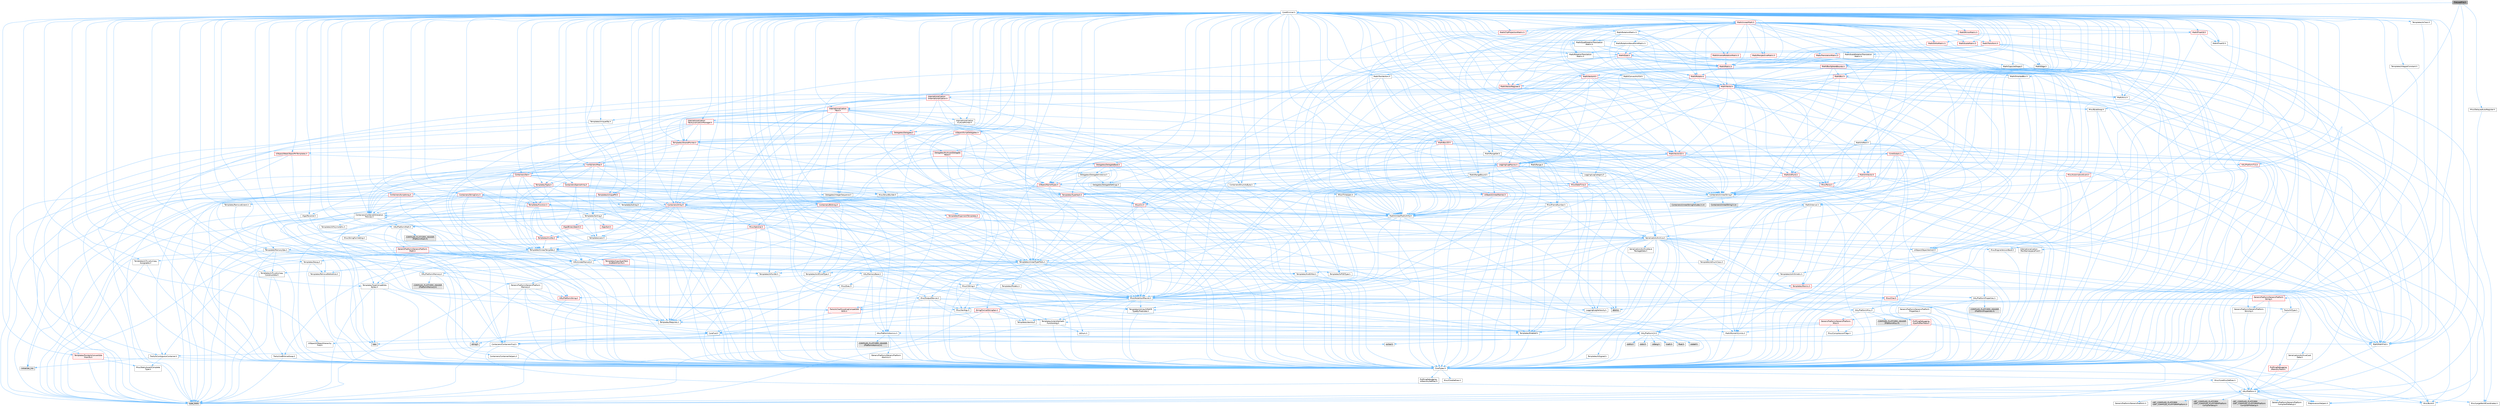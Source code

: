 digraph "PreLoadFile.h"
{
 // INTERACTIVE_SVG=YES
 // LATEX_PDF_SIZE
  bgcolor="transparent";
  edge [fontname=Helvetica,fontsize=10,labelfontname=Helvetica,labelfontsize=10];
  node [fontname=Helvetica,fontsize=10,shape=box,height=0.2,width=0.4];
  Node1 [id="Node000001",label="PreLoadFile.h",height=0.2,width=0.4,color="gray40", fillcolor="grey60", style="filled", fontcolor="black",tooltip=" "];
  Node1 -> Node2 [id="edge1_Node000001_Node000002",color="steelblue1",style="solid",tooltip=" "];
  Node2 [id="Node000002",label="Containers/UnrealString.h",height=0.2,width=0.4,color="grey40", fillcolor="white", style="filled",URL="$d5/dba/UnrealString_8h.html",tooltip=" "];
  Node2 -> Node3 [id="edge2_Node000002_Node000003",color="steelblue1",style="solid",tooltip=" "];
  Node3 [id="Node000003",label="Containers/UnrealStringIncludes.h.inl",height=0.2,width=0.4,color="grey60", fillcolor="#E0E0E0", style="filled",tooltip=" "];
  Node2 -> Node4 [id="edge3_Node000002_Node000004",color="steelblue1",style="solid",tooltip=" "];
  Node4 [id="Node000004",label="Containers/UnrealString.h.inl",height=0.2,width=0.4,color="grey60", fillcolor="#E0E0E0", style="filled",tooltip=" "];
  Node2 -> Node5 [id="edge4_Node000002_Node000005",color="steelblue1",style="solid",tooltip=" "];
  Node5 [id="Node000005",label="Misc/StringFormatArg.h",height=0.2,width=0.4,color="grey40", fillcolor="white", style="filled",URL="$d2/d16/StringFormatArg_8h.html",tooltip=" "];
  Node5 -> Node6 [id="edge5_Node000005_Node000006",color="steelblue1",style="solid",tooltip=" "];
  Node6 [id="Node000006",label="Containers/ContainersFwd.h",height=0.2,width=0.4,color="grey40", fillcolor="white", style="filled",URL="$d4/d0a/ContainersFwd_8h.html",tooltip=" "];
  Node6 -> Node7 [id="edge6_Node000006_Node000007",color="steelblue1",style="solid",tooltip=" "];
  Node7 [id="Node000007",label="HAL/Platform.h",height=0.2,width=0.4,color="grey40", fillcolor="white", style="filled",URL="$d9/dd0/Platform_8h.html",tooltip=" "];
  Node7 -> Node8 [id="edge7_Node000007_Node000008",color="steelblue1",style="solid",tooltip=" "];
  Node8 [id="Node000008",label="Misc/Build.h",height=0.2,width=0.4,color="grey40", fillcolor="white", style="filled",URL="$d3/dbb/Build_8h.html",tooltip=" "];
  Node7 -> Node9 [id="edge8_Node000007_Node000009",color="steelblue1",style="solid",tooltip=" "];
  Node9 [id="Node000009",label="Misc/LargeWorldCoordinates.h",height=0.2,width=0.4,color="grey40", fillcolor="white", style="filled",URL="$d2/dcb/LargeWorldCoordinates_8h.html",tooltip=" "];
  Node7 -> Node10 [id="edge9_Node000007_Node000010",color="steelblue1",style="solid",tooltip=" "];
  Node10 [id="Node000010",label="type_traits",height=0.2,width=0.4,color="grey60", fillcolor="#E0E0E0", style="filled",tooltip=" "];
  Node7 -> Node11 [id="edge10_Node000007_Node000011",color="steelblue1",style="solid",tooltip=" "];
  Node11 [id="Node000011",label="PreprocessorHelpers.h",height=0.2,width=0.4,color="grey40", fillcolor="white", style="filled",URL="$db/ddb/PreprocessorHelpers_8h.html",tooltip=" "];
  Node7 -> Node12 [id="edge11_Node000007_Node000012",color="steelblue1",style="solid",tooltip=" "];
  Node12 [id="Node000012",label="UBT_COMPILED_PLATFORM\l/UBT_COMPILED_PLATFORMPlatform\lCompilerPreSetup.h",height=0.2,width=0.4,color="grey60", fillcolor="#E0E0E0", style="filled",tooltip=" "];
  Node7 -> Node13 [id="edge12_Node000007_Node000013",color="steelblue1",style="solid",tooltip=" "];
  Node13 [id="Node000013",label="GenericPlatform/GenericPlatform\lCompilerPreSetup.h",height=0.2,width=0.4,color="grey40", fillcolor="white", style="filled",URL="$d9/dc8/GenericPlatformCompilerPreSetup_8h.html",tooltip=" "];
  Node7 -> Node14 [id="edge13_Node000007_Node000014",color="steelblue1",style="solid",tooltip=" "];
  Node14 [id="Node000014",label="GenericPlatform/GenericPlatform.h",height=0.2,width=0.4,color="grey40", fillcolor="white", style="filled",URL="$d6/d84/GenericPlatform_8h.html",tooltip=" "];
  Node7 -> Node15 [id="edge14_Node000007_Node000015",color="steelblue1",style="solid",tooltip=" "];
  Node15 [id="Node000015",label="UBT_COMPILED_PLATFORM\l/UBT_COMPILED_PLATFORMPlatform.h",height=0.2,width=0.4,color="grey60", fillcolor="#E0E0E0", style="filled",tooltip=" "];
  Node7 -> Node16 [id="edge15_Node000007_Node000016",color="steelblue1",style="solid",tooltip=" "];
  Node16 [id="Node000016",label="UBT_COMPILED_PLATFORM\l/UBT_COMPILED_PLATFORMPlatform\lCompilerSetup.h",height=0.2,width=0.4,color="grey60", fillcolor="#E0E0E0", style="filled",tooltip=" "];
  Node6 -> Node17 [id="edge16_Node000006_Node000017",color="steelblue1",style="solid",tooltip=" "];
  Node17 [id="Node000017",label="CoreTypes.h",height=0.2,width=0.4,color="grey40", fillcolor="white", style="filled",URL="$dc/dec/CoreTypes_8h.html",tooltip=" "];
  Node17 -> Node7 [id="edge17_Node000017_Node000007",color="steelblue1",style="solid",tooltip=" "];
  Node17 -> Node18 [id="edge18_Node000017_Node000018",color="steelblue1",style="solid",tooltip=" "];
  Node18 [id="Node000018",label="ProfilingDebugging\l/UMemoryDefines.h",height=0.2,width=0.4,color="grey40", fillcolor="white", style="filled",URL="$d2/da2/UMemoryDefines_8h.html",tooltip=" "];
  Node17 -> Node19 [id="edge19_Node000017_Node000019",color="steelblue1",style="solid",tooltip=" "];
  Node19 [id="Node000019",label="Misc/CoreMiscDefines.h",height=0.2,width=0.4,color="grey40", fillcolor="white", style="filled",URL="$da/d38/CoreMiscDefines_8h.html",tooltip=" "];
  Node19 -> Node7 [id="edge20_Node000019_Node000007",color="steelblue1",style="solid",tooltip=" "];
  Node19 -> Node11 [id="edge21_Node000019_Node000011",color="steelblue1",style="solid",tooltip=" "];
  Node17 -> Node20 [id="edge22_Node000017_Node000020",color="steelblue1",style="solid",tooltip=" "];
  Node20 [id="Node000020",label="Misc/CoreDefines.h",height=0.2,width=0.4,color="grey40", fillcolor="white", style="filled",URL="$d3/dd2/CoreDefines_8h.html",tooltip=" "];
  Node6 -> Node21 [id="edge23_Node000006_Node000021",color="steelblue1",style="solid",tooltip=" "];
  Node21 [id="Node000021",label="Traits/IsContiguousContainer.h",height=0.2,width=0.4,color="grey40", fillcolor="white", style="filled",URL="$d5/d3c/IsContiguousContainer_8h.html",tooltip=" "];
  Node21 -> Node17 [id="edge24_Node000021_Node000017",color="steelblue1",style="solid",tooltip=" "];
  Node21 -> Node22 [id="edge25_Node000021_Node000022",color="steelblue1",style="solid",tooltip=" "];
  Node22 [id="Node000022",label="Misc/StaticAssertComplete\lType.h",height=0.2,width=0.4,color="grey40", fillcolor="white", style="filled",URL="$d5/d4e/StaticAssertCompleteType_8h.html",tooltip=" "];
  Node21 -> Node23 [id="edge26_Node000021_Node000023",color="steelblue1",style="solid",tooltip=" "];
  Node23 [id="Node000023",label="initializer_list",height=0.2,width=0.4,color="grey60", fillcolor="#E0E0E0", style="filled",tooltip=" "];
  Node1 -> Node24 [id="edge27_Node000001_Node000024",color="steelblue1",style="solid",tooltip=" "];
  Node24 [id="Node000024",label="CoreMinimal.h",height=0.2,width=0.4,color="grey40", fillcolor="white", style="filled",URL="$d7/d67/CoreMinimal_8h.html",tooltip=" "];
  Node24 -> Node17 [id="edge28_Node000024_Node000017",color="steelblue1",style="solid",tooltip=" "];
  Node24 -> Node25 [id="edge29_Node000024_Node000025",color="steelblue1",style="solid",tooltip=" "];
  Node25 [id="Node000025",label="CoreFwd.h",height=0.2,width=0.4,color="grey40", fillcolor="white", style="filled",URL="$d1/d1e/CoreFwd_8h.html",tooltip=" "];
  Node25 -> Node17 [id="edge30_Node000025_Node000017",color="steelblue1",style="solid",tooltip=" "];
  Node25 -> Node6 [id="edge31_Node000025_Node000006",color="steelblue1",style="solid",tooltip=" "];
  Node25 -> Node26 [id="edge32_Node000025_Node000026",color="steelblue1",style="solid",tooltip=" "];
  Node26 [id="Node000026",label="Math/MathFwd.h",height=0.2,width=0.4,color="grey40", fillcolor="white", style="filled",URL="$d2/d10/MathFwd_8h.html",tooltip=" "];
  Node26 -> Node7 [id="edge33_Node000026_Node000007",color="steelblue1",style="solid",tooltip=" "];
  Node25 -> Node27 [id="edge34_Node000025_Node000027",color="steelblue1",style="solid",tooltip=" "];
  Node27 [id="Node000027",label="UObject/UObjectHierarchy\lFwd.h",height=0.2,width=0.4,color="grey40", fillcolor="white", style="filled",URL="$d3/d13/UObjectHierarchyFwd_8h.html",tooltip=" "];
  Node24 -> Node27 [id="edge35_Node000024_Node000027",color="steelblue1",style="solid",tooltip=" "];
  Node24 -> Node6 [id="edge36_Node000024_Node000006",color="steelblue1",style="solid",tooltip=" "];
  Node24 -> Node28 [id="edge37_Node000024_Node000028",color="steelblue1",style="solid",tooltip=" "];
  Node28 [id="Node000028",label="Misc/VarArgs.h",height=0.2,width=0.4,color="grey40", fillcolor="white", style="filled",URL="$d5/d6f/VarArgs_8h.html",tooltip=" "];
  Node28 -> Node17 [id="edge38_Node000028_Node000017",color="steelblue1",style="solid",tooltip=" "];
  Node24 -> Node29 [id="edge39_Node000024_Node000029",color="steelblue1",style="solid",tooltip=" "];
  Node29 [id="Node000029",label="Logging/LogVerbosity.h",height=0.2,width=0.4,color="grey40", fillcolor="white", style="filled",URL="$d2/d8f/LogVerbosity_8h.html",tooltip=" "];
  Node29 -> Node17 [id="edge40_Node000029_Node000017",color="steelblue1",style="solid",tooltip=" "];
  Node24 -> Node30 [id="edge41_Node000024_Node000030",color="steelblue1",style="solid",tooltip=" "];
  Node30 [id="Node000030",label="Misc/OutputDevice.h",height=0.2,width=0.4,color="grey40", fillcolor="white", style="filled",URL="$d7/d32/OutputDevice_8h.html",tooltip=" "];
  Node30 -> Node25 [id="edge42_Node000030_Node000025",color="steelblue1",style="solid",tooltip=" "];
  Node30 -> Node17 [id="edge43_Node000030_Node000017",color="steelblue1",style="solid",tooltip=" "];
  Node30 -> Node29 [id="edge44_Node000030_Node000029",color="steelblue1",style="solid",tooltip=" "];
  Node30 -> Node28 [id="edge45_Node000030_Node000028",color="steelblue1",style="solid",tooltip=" "];
  Node30 -> Node31 [id="edge46_Node000030_Node000031",color="steelblue1",style="solid",tooltip=" "];
  Node31 [id="Node000031",label="Templates/IsArrayOrRefOf\lTypeByPredicate.h",height=0.2,width=0.4,color="grey40", fillcolor="white", style="filled",URL="$d6/da1/IsArrayOrRefOfTypeByPredicate_8h.html",tooltip=" "];
  Node31 -> Node17 [id="edge47_Node000031_Node000017",color="steelblue1",style="solid",tooltip=" "];
  Node30 -> Node32 [id="edge48_Node000030_Node000032",color="steelblue1",style="solid",tooltip=" "];
  Node32 [id="Node000032",label="Templates/IsValidVariadic\lFunctionArg.h",height=0.2,width=0.4,color="grey40", fillcolor="white", style="filled",URL="$d0/dc8/IsValidVariadicFunctionArg_8h.html",tooltip=" "];
  Node32 -> Node17 [id="edge49_Node000032_Node000017",color="steelblue1",style="solid",tooltip=" "];
  Node32 -> Node33 [id="edge50_Node000032_Node000033",color="steelblue1",style="solid",tooltip=" "];
  Node33 [id="Node000033",label="IsEnum.h",height=0.2,width=0.4,color="grey40", fillcolor="white", style="filled",URL="$d4/de5/IsEnum_8h.html",tooltip=" "];
  Node32 -> Node10 [id="edge51_Node000032_Node000010",color="steelblue1",style="solid",tooltip=" "];
  Node30 -> Node34 [id="edge52_Node000030_Node000034",color="steelblue1",style="solid",tooltip=" "];
  Node34 [id="Node000034",label="Traits/IsCharEncodingCompatible\lWith.h",height=0.2,width=0.4,color="red", fillcolor="#FFF0F0", style="filled",URL="$df/dd1/IsCharEncodingCompatibleWith_8h.html",tooltip=" "];
  Node34 -> Node10 [id="edge53_Node000034_Node000010",color="steelblue1",style="solid",tooltip=" "];
  Node24 -> Node36 [id="edge54_Node000024_Node000036",color="steelblue1",style="solid",tooltip=" "];
  Node36 [id="Node000036",label="HAL/PlatformCrt.h",height=0.2,width=0.4,color="grey40", fillcolor="white", style="filled",URL="$d8/d75/PlatformCrt_8h.html",tooltip=" "];
  Node36 -> Node37 [id="edge55_Node000036_Node000037",color="steelblue1",style="solid",tooltip=" "];
  Node37 [id="Node000037",label="new",height=0.2,width=0.4,color="grey60", fillcolor="#E0E0E0", style="filled",tooltip=" "];
  Node36 -> Node38 [id="edge56_Node000036_Node000038",color="steelblue1",style="solid",tooltip=" "];
  Node38 [id="Node000038",label="wchar.h",height=0.2,width=0.4,color="grey60", fillcolor="#E0E0E0", style="filled",tooltip=" "];
  Node36 -> Node39 [id="edge57_Node000036_Node000039",color="steelblue1",style="solid",tooltip=" "];
  Node39 [id="Node000039",label="stddef.h",height=0.2,width=0.4,color="grey60", fillcolor="#E0E0E0", style="filled",tooltip=" "];
  Node36 -> Node40 [id="edge58_Node000036_Node000040",color="steelblue1",style="solid",tooltip=" "];
  Node40 [id="Node000040",label="stdlib.h",height=0.2,width=0.4,color="grey60", fillcolor="#E0E0E0", style="filled",tooltip=" "];
  Node36 -> Node41 [id="edge59_Node000036_Node000041",color="steelblue1",style="solid",tooltip=" "];
  Node41 [id="Node000041",label="stdio.h",height=0.2,width=0.4,color="grey60", fillcolor="#E0E0E0", style="filled",tooltip=" "];
  Node36 -> Node42 [id="edge60_Node000036_Node000042",color="steelblue1",style="solid",tooltip=" "];
  Node42 [id="Node000042",label="stdarg.h",height=0.2,width=0.4,color="grey60", fillcolor="#E0E0E0", style="filled",tooltip=" "];
  Node36 -> Node43 [id="edge61_Node000036_Node000043",color="steelblue1",style="solid",tooltip=" "];
  Node43 [id="Node000043",label="math.h",height=0.2,width=0.4,color="grey60", fillcolor="#E0E0E0", style="filled",tooltip=" "];
  Node36 -> Node44 [id="edge62_Node000036_Node000044",color="steelblue1",style="solid",tooltip=" "];
  Node44 [id="Node000044",label="float.h",height=0.2,width=0.4,color="grey60", fillcolor="#E0E0E0", style="filled",tooltip=" "];
  Node36 -> Node45 [id="edge63_Node000036_Node000045",color="steelblue1",style="solid",tooltip=" "];
  Node45 [id="Node000045",label="string.h",height=0.2,width=0.4,color="grey60", fillcolor="#E0E0E0", style="filled",tooltip=" "];
  Node24 -> Node46 [id="edge64_Node000024_Node000046",color="steelblue1",style="solid",tooltip=" "];
  Node46 [id="Node000046",label="HAL/PlatformMisc.h",height=0.2,width=0.4,color="grey40", fillcolor="white", style="filled",URL="$d0/df5/PlatformMisc_8h.html",tooltip=" "];
  Node46 -> Node17 [id="edge65_Node000046_Node000017",color="steelblue1",style="solid",tooltip=" "];
  Node46 -> Node47 [id="edge66_Node000046_Node000047",color="steelblue1",style="solid",tooltip=" "];
  Node47 [id="Node000047",label="GenericPlatform/GenericPlatform\lMisc.h",height=0.2,width=0.4,color="red", fillcolor="#FFF0F0", style="filled",URL="$db/d9a/GenericPlatformMisc_8h.html",tooltip=" "];
  Node47 -> Node25 [id="edge67_Node000047_Node000025",color="steelblue1",style="solid",tooltip=" "];
  Node47 -> Node17 [id="edge68_Node000047_Node000017",color="steelblue1",style="solid",tooltip=" "];
  Node47 -> Node36 [id="edge69_Node000047_Node000036",color="steelblue1",style="solid",tooltip=" "];
  Node47 -> Node51 [id="edge70_Node000047_Node000051",color="steelblue1",style="solid",tooltip=" "];
  Node51 [id="Node000051",label="Math/NumericLimits.h",height=0.2,width=0.4,color="grey40", fillcolor="white", style="filled",URL="$df/d1b/NumericLimits_8h.html",tooltip=" "];
  Node51 -> Node17 [id="edge71_Node000051_Node000017",color="steelblue1",style="solid",tooltip=" "];
  Node47 -> Node52 [id="edge72_Node000047_Node000052",color="steelblue1",style="solid",tooltip=" "];
  Node52 [id="Node000052",label="Misc/CompressionFlags.h",height=0.2,width=0.4,color="grey40", fillcolor="white", style="filled",URL="$d9/d76/CompressionFlags_8h.html",tooltip=" "];
  Node46 -> Node56 [id="edge73_Node000046_Node000056",color="steelblue1",style="solid",tooltip=" "];
  Node56 [id="Node000056",label="COMPILED_PLATFORM_HEADER\l(PlatformMisc.h)",height=0.2,width=0.4,color="grey60", fillcolor="#E0E0E0", style="filled",tooltip=" "];
  Node46 -> Node57 [id="edge74_Node000046_Node000057",color="steelblue1",style="solid",tooltip=" "];
  Node57 [id="Node000057",label="ProfilingDebugging\l/CpuProfilerTrace.h",height=0.2,width=0.4,color="red", fillcolor="#FFF0F0", style="filled",URL="$da/dcb/CpuProfilerTrace_8h.html",tooltip=" "];
  Node57 -> Node17 [id="edge75_Node000057_Node000017",color="steelblue1",style="solid",tooltip=" "];
  Node57 -> Node6 [id="edge76_Node000057_Node000006",color="steelblue1",style="solid",tooltip=" "];
  Node57 -> Node58 [id="edge77_Node000057_Node000058",color="steelblue1",style="solid",tooltip=" "];
  Node58 [id="Node000058",label="HAL/PlatformAtomics.h",height=0.2,width=0.4,color="grey40", fillcolor="white", style="filled",URL="$d3/d36/PlatformAtomics_8h.html",tooltip=" "];
  Node58 -> Node17 [id="edge78_Node000058_Node000017",color="steelblue1",style="solid",tooltip=" "];
  Node58 -> Node59 [id="edge79_Node000058_Node000059",color="steelblue1",style="solid",tooltip=" "];
  Node59 [id="Node000059",label="GenericPlatform/GenericPlatform\lAtomics.h",height=0.2,width=0.4,color="grey40", fillcolor="white", style="filled",URL="$da/d72/GenericPlatformAtomics_8h.html",tooltip=" "];
  Node59 -> Node17 [id="edge80_Node000059_Node000017",color="steelblue1",style="solid",tooltip=" "];
  Node58 -> Node60 [id="edge81_Node000058_Node000060",color="steelblue1",style="solid",tooltip=" "];
  Node60 [id="Node000060",label="COMPILED_PLATFORM_HEADER\l(PlatformAtomics.h)",height=0.2,width=0.4,color="grey60", fillcolor="#E0E0E0", style="filled",tooltip=" "];
  Node57 -> Node11 [id="edge82_Node000057_Node000011",color="steelblue1",style="solid",tooltip=" "];
  Node57 -> Node8 [id="edge83_Node000057_Node000008",color="steelblue1",style="solid",tooltip=" "];
  Node24 -> Node65 [id="edge84_Node000024_Node000065",color="steelblue1",style="solid",tooltip=" "];
  Node65 [id="Node000065",label="Misc/AssertionMacros.h",height=0.2,width=0.4,color="grey40", fillcolor="white", style="filled",URL="$d0/dfa/AssertionMacros_8h.html",tooltip=" "];
  Node65 -> Node17 [id="edge85_Node000065_Node000017",color="steelblue1",style="solid",tooltip=" "];
  Node65 -> Node7 [id="edge86_Node000065_Node000007",color="steelblue1",style="solid",tooltip=" "];
  Node65 -> Node46 [id="edge87_Node000065_Node000046",color="steelblue1",style="solid",tooltip=" "];
  Node65 -> Node11 [id="edge88_Node000065_Node000011",color="steelblue1",style="solid",tooltip=" "];
  Node65 -> Node66 [id="edge89_Node000065_Node000066",color="steelblue1",style="solid",tooltip=" "];
  Node66 [id="Node000066",label="Templates/EnableIf.h",height=0.2,width=0.4,color="grey40", fillcolor="white", style="filled",URL="$d7/d60/EnableIf_8h.html",tooltip=" "];
  Node66 -> Node17 [id="edge90_Node000066_Node000017",color="steelblue1",style="solid",tooltip=" "];
  Node65 -> Node31 [id="edge91_Node000065_Node000031",color="steelblue1",style="solid",tooltip=" "];
  Node65 -> Node32 [id="edge92_Node000065_Node000032",color="steelblue1",style="solid",tooltip=" "];
  Node65 -> Node34 [id="edge93_Node000065_Node000034",color="steelblue1",style="solid",tooltip=" "];
  Node65 -> Node28 [id="edge94_Node000065_Node000028",color="steelblue1",style="solid",tooltip=" "];
  Node65 -> Node67 [id="edge95_Node000065_Node000067",color="steelblue1",style="solid",tooltip=" "];
  Node67 [id="Node000067",label="String/FormatStringSan.h",height=0.2,width=0.4,color="red", fillcolor="#FFF0F0", style="filled",URL="$d3/d8b/FormatStringSan_8h.html",tooltip=" "];
  Node67 -> Node10 [id="edge96_Node000067_Node000010",color="steelblue1",style="solid",tooltip=" "];
  Node67 -> Node17 [id="edge97_Node000067_Node000017",color="steelblue1",style="solid",tooltip=" "];
  Node67 -> Node68 [id="edge98_Node000067_Node000068",color="steelblue1",style="solid",tooltip=" "];
  Node68 [id="Node000068",label="Templates/Requires.h",height=0.2,width=0.4,color="grey40", fillcolor="white", style="filled",URL="$dc/d96/Requires_8h.html",tooltip=" "];
  Node68 -> Node66 [id="edge99_Node000068_Node000066",color="steelblue1",style="solid",tooltip=" "];
  Node68 -> Node10 [id="edge100_Node000068_Node000010",color="steelblue1",style="solid",tooltip=" "];
  Node67 -> Node69 [id="edge101_Node000067_Node000069",color="steelblue1",style="solid",tooltip=" "];
  Node69 [id="Node000069",label="Templates/Identity.h",height=0.2,width=0.4,color="grey40", fillcolor="white", style="filled",URL="$d0/dd5/Identity_8h.html",tooltip=" "];
  Node67 -> Node32 [id="edge102_Node000067_Node000032",color="steelblue1",style="solid",tooltip=" "];
  Node67 -> Node6 [id="edge103_Node000067_Node000006",color="steelblue1",style="solid",tooltip=" "];
  Node65 -> Node73 [id="edge104_Node000065_Node000073",color="steelblue1",style="solid",tooltip=" "];
  Node73 [id="Node000073",label="atomic",height=0.2,width=0.4,color="grey60", fillcolor="#E0E0E0", style="filled",tooltip=" "];
  Node24 -> Node74 [id="edge105_Node000024_Node000074",color="steelblue1",style="solid",tooltip=" "];
  Node74 [id="Node000074",label="Templates/IsPointer.h",height=0.2,width=0.4,color="grey40", fillcolor="white", style="filled",URL="$d7/d05/IsPointer_8h.html",tooltip=" "];
  Node74 -> Node17 [id="edge106_Node000074_Node000017",color="steelblue1",style="solid",tooltip=" "];
  Node24 -> Node75 [id="edge107_Node000024_Node000075",color="steelblue1",style="solid",tooltip=" "];
  Node75 [id="Node000075",label="HAL/PlatformMemory.h",height=0.2,width=0.4,color="grey40", fillcolor="white", style="filled",URL="$de/d68/PlatformMemory_8h.html",tooltip=" "];
  Node75 -> Node17 [id="edge108_Node000075_Node000017",color="steelblue1",style="solid",tooltip=" "];
  Node75 -> Node76 [id="edge109_Node000075_Node000076",color="steelblue1",style="solid",tooltip=" "];
  Node76 [id="Node000076",label="GenericPlatform/GenericPlatform\lMemory.h",height=0.2,width=0.4,color="grey40", fillcolor="white", style="filled",URL="$dd/d22/GenericPlatformMemory_8h.html",tooltip=" "];
  Node76 -> Node25 [id="edge110_Node000076_Node000025",color="steelblue1",style="solid",tooltip=" "];
  Node76 -> Node17 [id="edge111_Node000076_Node000017",color="steelblue1",style="solid",tooltip=" "];
  Node76 -> Node77 [id="edge112_Node000076_Node000077",color="steelblue1",style="solid",tooltip=" "];
  Node77 [id="Node000077",label="HAL/PlatformString.h",height=0.2,width=0.4,color="red", fillcolor="#FFF0F0", style="filled",URL="$db/db5/PlatformString_8h.html",tooltip=" "];
  Node77 -> Node17 [id="edge113_Node000077_Node000017",color="steelblue1",style="solid",tooltip=" "];
  Node76 -> Node45 [id="edge114_Node000076_Node000045",color="steelblue1",style="solid",tooltip=" "];
  Node76 -> Node38 [id="edge115_Node000076_Node000038",color="steelblue1",style="solid",tooltip=" "];
  Node75 -> Node79 [id="edge116_Node000075_Node000079",color="steelblue1",style="solid",tooltip=" "];
  Node79 [id="Node000079",label="COMPILED_PLATFORM_HEADER\l(PlatformMemory.h)",height=0.2,width=0.4,color="grey60", fillcolor="#E0E0E0", style="filled",tooltip=" "];
  Node24 -> Node58 [id="edge117_Node000024_Node000058",color="steelblue1",style="solid",tooltip=" "];
  Node24 -> Node80 [id="edge118_Node000024_Node000080",color="steelblue1",style="solid",tooltip=" "];
  Node80 [id="Node000080",label="Misc/Exec.h",height=0.2,width=0.4,color="grey40", fillcolor="white", style="filled",URL="$de/ddb/Exec_8h.html",tooltip=" "];
  Node80 -> Node17 [id="edge119_Node000080_Node000017",color="steelblue1",style="solid",tooltip=" "];
  Node80 -> Node65 [id="edge120_Node000080_Node000065",color="steelblue1",style="solid",tooltip=" "];
  Node24 -> Node81 [id="edge121_Node000024_Node000081",color="steelblue1",style="solid",tooltip=" "];
  Node81 [id="Node000081",label="HAL/MemoryBase.h",height=0.2,width=0.4,color="grey40", fillcolor="white", style="filled",URL="$d6/d9f/MemoryBase_8h.html",tooltip=" "];
  Node81 -> Node17 [id="edge122_Node000081_Node000017",color="steelblue1",style="solid",tooltip=" "];
  Node81 -> Node58 [id="edge123_Node000081_Node000058",color="steelblue1",style="solid",tooltip=" "];
  Node81 -> Node36 [id="edge124_Node000081_Node000036",color="steelblue1",style="solid",tooltip=" "];
  Node81 -> Node80 [id="edge125_Node000081_Node000080",color="steelblue1",style="solid",tooltip=" "];
  Node81 -> Node30 [id="edge126_Node000081_Node000030",color="steelblue1",style="solid",tooltip=" "];
  Node81 -> Node82 [id="edge127_Node000081_Node000082",color="steelblue1",style="solid",tooltip=" "];
  Node82 [id="Node000082",label="Templates/Atomic.h",height=0.2,width=0.4,color="red", fillcolor="#FFF0F0", style="filled",URL="$d3/d91/Atomic_8h.html",tooltip=" "];
  Node82 -> Node90 [id="edge128_Node000082_Node000090",color="steelblue1",style="solid",tooltip=" "];
  Node90 [id="Node000090",label="Traits/IntType.h",height=0.2,width=0.4,color="grey40", fillcolor="white", style="filled",URL="$d7/deb/IntType_8h.html",tooltip=" "];
  Node90 -> Node7 [id="edge129_Node000090_Node000007",color="steelblue1",style="solid",tooltip=" "];
  Node82 -> Node73 [id="edge130_Node000082_Node000073",color="steelblue1",style="solid",tooltip=" "];
  Node24 -> Node91 [id="edge131_Node000024_Node000091",color="steelblue1",style="solid",tooltip=" "];
  Node91 [id="Node000091",label="HAL/UnrealMemory.h",height=0.2,width=0.4,color="grey40", fillcolor="white", style="filled",URL="$d9/d96/UnrealMemory_8h.html",tooltip=" "];
  Node91 -> Node17 [id="edge132_Node000091_Node000017",color="steelblue1",style="solid",tooltip=" "];
  Node91 -> Node76 [id="edge133_Node000091_Node000076",color="steelblue1",style="solid",tooltip=" "];
  Node91 -> Node81 [id="edge134_Node000091_Node000081",color="steelblue1",style="solid",tooltip=" "];
  Node91 -> Node75 [id="edge135_Node000091_Node000075",color="steelblue1",style="solid",tooltip=" "];
  Node91 -> Node92 [id="edge136_Node000091_Node000092",color="steelblue1",style="solid",tooltip=" "];
  Node92 [id="Node000092",label="ProfilingDebugging\l/MemoryTrace.h",height=0.2,width=0.4,color="red", fillcolor="#FFF0F0", style="filled",URL="$da/dd7/MemoryTrace_8h.html",tooltip=" "];
  Node92 -> Node7 [id="edge137_Node000092_Node000007",color="steelblue1",style="solid",tooltip=" "];
  Node91 -> Node74 [id="edge138_Node000091_Node000074",color="steelblue1",style="solid",tooltip=" "];
  Node24 -> Node93 [id="edge139_Node000024_Node000093",color="steelblue1",style="solid",tooltip=" "];
  Node93 [id="Node000093",label="Templates/IsArithmetic.h",height=0.2,width=0.4,color="grey40", fillcolor="white", style="filled",URL="$d2/d5d/IsArithmetic_8h.html",tooltip=" "];
  Node93 -> Node17 [id="edge140_Node000093_Node000017",color="steelblue1",style="solid",tooltip=" "];
  Node24 -> Node87 [id="edge141_Node000024_Node000087",color="steelblue1",style="solid",tooltip=" "];
  Node87 [id="Node000087",label="Templates/AndOrNot.h",height=0.2,width=0.4,color="grey40", fillcolor="white", style="filled",URL="$db/d0a/AndOrNot_8h.html",tooltip=" "];
  Node87 -> Node17 [id="edge142_Node000087_Node000017",color="steelblue1",style="solid",tooltip=" "];
  Node24 -> Node94 [id="edge143_Node000024_Node000094",color="steelblue1",style="solid",tooltip=" "];
  Node94 [id="Node000094",label="Templates/IsPODType.h",height=0.2,width=0.4,color="grey40", fillcolor="white", style="filled",URL="$d7/db1/IsPODType_8h.html",tooltip=" "];
  Node94 -> Node17 [id="edge144_Node000094_Node000017",color="steelblue1",style="solid",tooltip=" "];
  Node24 -> Node95 [id="edge145_Node000024_Node000095",color="steelblue1",style="solid",tooltip=" "];
  Node95 [id="Node000095",label="Templates/IsUECoreType.h",height=0.2,width=0.4,color="grey40", fillcolor="white", style="filled",URL="$d1/db8/IsUECoreType_8h.html",tooltip=" "];
  Node95 -> Node17 [id="edge146_Node000095_Node000017",color="steelblue1",style="solid",tooltip=" "];
  Node95 -> Node10 [id="edge147_Node000095_Node000010",color="steelblue1",style="solid",tooltip=" "];
  Node24 -> Node88 [id="edge148_Node000024_Node000088",color="steelblue1",style="solid",tooltip=" "];
  Node88 [id="Node000088",label="Templates/IsTriviallyCopy\lConstructible.h",height=0.2,width=0.4,color="grey40", fillcolor="white", style="filled",URL="$d3/d78/IsTriviallyCopyConstructible_8h.html",tooltip=" "];
  Node88 -> Node17 [id="edge149_Node000088_Node000017",color="steelblue1",style="solid",tooltip=" "];
  Node88 -> Node10 [id="edge150_Node000088_Node000010",color="steelblue1",style="solid",tooltip=" "];
  Node24 -> Node96 [id="edge151_Node000024_Node000096",color="steelblue1",style="solid",tooltip=" "];
  Node96 [id="Node000096",label="Templates/UnrealTypeTraits.h",height=0.2,width=0.4,color="grey40", fillcolor="white", style="filled",URL="$d2/d2d/UnrealTypeTraits_8h.html",tooltip=" "];
  Node96 -> Node17 [id="edge152_Node000096_Node000017",color="steelblue1",style="solid",tooltip=" "];
  Node96 -> Node74 [id="edge153_Node000096_Node000074",color="steelblue1",style="solid",tooltip=" "];
  Node96 -> Node65 [id="edge154_Node000096_Node000065",color="steelblue1",style="solid",tooltip=" "];
  Node96 -> Node87 [id="edge155_Node000096_Node000087",color="steelblue1",style="solid",tooltip=" "];
  Node96 -> Node66 [id="edge156_Node000096_Node000066",color="steelblue1",style="solid",tooltip=" "];
  Node96 -> Node93 [id="edge157_Node000096_Node000093",color="steelblue1",style="solid",tooltip=" "];
  Node96 -> Node33 [id="edge158_Node000096_Node000033",color="steelblue1",style="solid",tooltip=" "];
  Node96 -> Node97 [id="edge159_Node000096_Node000097",color="steelblue1",style="solid",tooltip=" "];
  Node97 [id="Node000097",label="Templates/Models.h",height=0.2,width=0.4,color="grey40", fillcolor="white", style="filled",URL="$d3/d0c/Models_8h.html",tooltip=" "];
  Node97 -> Node69 [id="edge160_Node000097_Node000069",color="steelblue1",style="solid",tooltip=" "];
  Node96 -> Node94 [id="edge161_Node000096_Node000094",color="steelblue1",style="solid",tooltip=" "];
  Node96 -> Node95 [id="edge162_Node000096_Node000095",color="steelblue1",style="solid",tooltip=" "];
  Node96 -> Node88 [id="edge163_Node000096_Node000088",color="steelblue1",style="solid",tooltip=" "];
  Node24 -> Node66 [id="edge164_Node000024_Node000066",color="steelblue1",style="solid",tooltip=" "];
  Node24 -> Node98 [id="edge165_Node000024_Node000098",color="steelblue1",style="solid",tooltip=" "];
  Node98 [id="Node000098",label="Templates/RemoveReference.h",height=0.2,width=0.4,color="grey40", fillcolor="white", style="filled",URL="$da/dbe/RemoveReference_8h.html",tooltip=" "];
  Node98 -> Node17 [id="edge166_Node000098_Node000017",color="steelblue1",style="solid",tooltip=" "];
  Node24 -> Node99 [id="edge167_Node000024_Node000099",color="steelblue1",style="solid",tooltip=" "];
  Node99 [id="Node000099",label="Templates/IntegralConstant.h",height=0.2,width=0.4,color="grey40", fillcolor="white", style="filled",URL="$db/d1b/IntegralConstant_8h.html",tooltip=" "];
  Node99 -> Node17 [id="edge168_Node000099_Node000017",color="steelblue1",style="solid",tooltip=" "];
  Node24 -> Node100 [id="edge169_Node000024_Node000100",color="steelblue1",style="solid",tooltip=" "];
  Node100 [id="Node000100",label="Templates/IsClass.h",height=0.2,width=0.4,color="grey40", fillcolor="white", style="filled",URL="$db/dcb/IsClass_8h.html",tooltip=" "];
  Node100 -> Node17 [id="edge170_Node000100_Node000017",color="steelblue1",style="solid",tooltip=" "];
  Node24 -> Node101 [id="edge171_Node000024_Node000101",color="steelblue1",style="solid",tooltip=" "];
  Node101 [id="Node000101",label="Templates/TypeCompatible\lBytes.h",height=0.2,width=0.4,color="grey40", fillcolor="white", style="filled",URL="$df/d0a/TypeCompatibleBytes_8h.html",tooltip=" "];
  Node101 -> Node17 [id="edge172_Node000101_Node000017",color="steelblue1",style="solid",tooltip=" "];
  Node101 -> Node45 [id="edge173_Node000101_Node000045",color="steelblue1",style="solid",tooltip=" "];
  Node101 -> Node37 [id="edge174_Node000101_Node000037",color="steelblue1",style="solid",tooltip=" "];
  Node101 -> Node10 [id="edge175_Node000101_Node000010",color="steelblue1",style="solid",tooltip=" "];
  Node24 -> Node21 [id="edge176_Node000024_Node000021",color="steelblue1",style="solid",tooltip=" "];
  Node24 -> Node102 [id="edge177_Node000024_Node000102",color="steelblue1",style="solid",tooltip=" "];
  Node102 [id="Node000102",label="Templates/UnrealTemplate.h",height=0.2,width=0.4,color="grey40", fillcolor="white", style="filled",URL="$d4/d24/UnrealTemplate_8h.html",tooltip=" "];
  Node102 -> Node17 [id="edge178_Node000102_Node000017",color="steelblue1",style="solid",tooltip=" "];
  Node102 -> Node74 [id="edge179_Node000102_Node000074",color="steelblue1",style="solid",tooltip=" "];
  Node102 -> Node91 [id="edge180_Node000102_Node000091",color="steelblue1",style="solid",tooltip=" "];
  Node102 -> Node103 [id="edge181_Node000102_Node000103",color="steelblue1",style="solid",tooltip=" "];
  Node103 [id="Node000103",label="Templates/CopyQualifiers\lAndRefsFromTo.h",height=0.2,width=0.4,color="red", fillcolor="#FFF0F0", style="filled",URL="$d3/db3/CopyQualifiersAndRefsFromTo_8h.html",tooltip=" "];
  Node102 -> Node96 [id="edge182_Node000102_Node000096",color="steelblue1",style="solid",tooltip=" "];
  Node102 -> Node98 [id="edge183_Node000102_Node000098",color="steelblue1",style="solid",tooltip=" "];
  Node102 -> Node68 [id="edge184_Node000102_Node000068",color="steelblue1",style="solid",tooltip=" "];
  Node102 -> Node101 [id="edge185_Node000102_Node000101",color="steelblue1",style="solid",tooltip=" "];
  Node102 -> Node69 [id="edge186_Node000102_Node000069",color="steelblue1",style="solid",tooltip=" "];
  Node102 -> Node21 [id="edge187_Node000102_Node000021",color="steelblue1",style="solid",tooltip=" "];
  Node102 -> Node105 [id="edge188_Node000102_Node000105",color="steelblue1",style="solid",tooltip=" "];
  Node105 [id="Node000105",label="Traits/UseBitwiseSwap.h",height=0.2,width=0.4,color="grey40", fillcolor="white", style="filled",URL="$db/df3/UseBitwiseSwap_8h.html",tooltip=" "];
  Node105 -> Node17 [id="edge189_Node000105_Node000017",color="steelblue1",style="solid",tooltip=" "];
  Node105 -> Node10 [id="edge190_Node000105_Node000010",color="steelblue1",style="solid",tooltip=" "];
  Node102 -> Node10 [id="edge191_Node000102_Node000010",color="steelblue1",style="solid",tooltip=" "];
  Node24 -> Node51 [id="edge192_Node000024_Node000051",color="steelblue1",style="solid",tooltip=" "];
  Node24 -> Node106 [id="edge193_Node000024_Node000106",color="steelblue1",style="solid",tooltip=" "];
  Node106 [id="Node000106",label="HAL/PlatformMath.h",height=0.2,width=0.4,color="grey40", fillcolor="white", style="filled",URL="$dc/d53/PlatformMath_8h.html",tooltip=" "];
  Node106 -> Node17 [id="edge194_Node000106_Node000017",color="steelblue1",style="solid",tooltip=" "];
  Node106 -> Node107 [id="edge195_Node000106_Node000107",color="steelblue1",style="solid",tooltip=" "];
  Node107 [id="Node000107",label="GenericPlatform/GenericPlatform\lMath.h",height=0.2,width=0.4,color="red", fillcolor="#FFF0F0", style="filled",URL="$d5/d79/GenericPlatformMath_8h.html",tooltip=" "];
  Node107 -> Node17 [id="edge196_Node000107_Node000017",color="steelblue1",style="solid",tooltip=" "];
  Node107 -> Node6 [id="edge197_Node000107_Node000006",color="steelblue1",style="solid",tooltip=" "];
  Node107 -> Node36 [id="edge198_Node000107_Node000036",color="steelblue1",style="solid",tooltip=" "];
  Node107 -> Node87 [id="edge199_Node000107_Node000087",color="steelblue1",style="solid",tooltip=" "];
  Node107 -> Node108 [id="edge200_Node000107_Node000108",color="steelblue1",style="solid",tooltip=" "];
  Node108 [id="Node000108",label="Templates/Decay.h",height=0.2,width=0.4,color="grey40", fillcolor="white", style="filled",URL="$dd/d0f/Decay_8h.html",tooltip=" "];
  Node108 -> Node17 [id="edge201_Node000108_Node000017",color="steelblue1",style="solid",tooltip=" "];
  Node108 -> Node98 [id="edge202_Node000108_Node000098",color="steelblue1",style="solid",tooltip=" "];
  Node108 -> Node10 [id="edge203_Node000108_Node000010",color="steelblue1",style="solid",tooltip=" "];
  Node107 -> Node96 [id="edge204_Node000107_Node000096",color="steelblue1",style="solid",tooltip=" "];
  Node107 -> Node68 [id="edge205_Node000107_Node000068",color="steelblue1",style="solid",tooltip=" "];
  Node107 -> Node101 [id="edge206_Node000107_Node000101",color="steelblue1",style="solid",tooltip=" "];
  Node107 -> Node10 [id="edge207_Node000107_Node000010",color="steelblue1",style="solid",tooltip=" "];
  Node106 -> Node113 [id="edge208_Node000106_Node000113",color="steelblue1",style="solid",tooltip=" "];
  Node113 [id="Node000113",label="COMPILED_PLATFORM_HEADER\l(PlatformMath.h)",height=0.2,width=0.4,color="grey60", fillcolor="#E0E0E0", style="filled",tooltip=" "];
  Node24 -> Node89 [id="edge209_Node000024_Node000089",color="steelblue1",style="solid",tooltip=" "];
  Node89 [id="Node000089",label="Templates/IsTriviallyCopy\lAssignable.h",height=0.2,width=0.4,color="grey40", fillcolor="white", style="filled",URL="$d2/df2/IsTriviallyCopyAssignable_8h.html",tooltip=" "];
  Node89 -> Node17 [id="edge210_Node000089_Node000017",color="steelblue1",style="solid",tooltip=" "];
  Node89 -> Node10 [id="edge211_Node000089_Node000010",color="steelblue1",style="solid",tooltip=" "];
  Node24 -> Node114 [id="edge212_Node000024_Node000114",color="steelblue1",style="solid",tooltip=" "];
  Node114 [id="Node000114",label="Templates/MemoryOps.h",height=0.2,width=0.4,color="grey40", fillcolor="white", style="filled",URL="$db/dea/MemoryOps_8h.html",tooltip=" "];
  Node114 -> Node17 [id="edge213_Node000114_Node000017",color="steelblue1",style="solid",tooltip=" "];
  Node114 -> Node91 [id="edge214_Node000114_Node000091",color="steelblue1",style="solid",tooltip=" "];
  Node114 -> Node89 [id="edge215_Node000114_Node000089",color="steelblue1",style="solid",tooltip=" "];
  Node114 -> Node88 [id="edge216_Node000114_Node000088",color="steelblue1",style="solid",tooltip=" "];
  Node114 -> Node68 [id="edge217_Node000114_Node000068",color="steelblue1",style="solid",tooltip=" "];
  Node114 -> Node96 [id="edge218_Node000114_Node000096",color="steelblue1",style="solid",tooltip=" "];
  Node114 -> Node105 [id="edge219_Node000114_Node000105",color="steelblue1",style="solid",tooltip=" "];
  Node114 -> Node37 [id="edge220_Node000114_Node000037",color="steelblue1",style="solid",tooltip=" "];
  Node114 -> Node10 [id="edge221_Node000114_Node000010",color="steelblue1",style="solid",tooltip=" "];
  Node24 -> Node115 [id="edge222_Node000024_Node000115",color="steelblue1",style="solid",tooltip=" "];
  Node115 [id="Node000115",label="Containers/ContainerAllocation\lPolicies.h",height=0.2,width=0.4,color="grey40", fillcolor="white", style="filled",URL="$d7/dff/ContainerAllocationPolicies_8h.html",tooltip=" "];
  Node115 -> Node17 [id="edge223_Node000115_Node000017",color="steelblue1",style="solid",tooltip=" "];
  Node115 -> Node116 [id="edge224_Node000115_Node000116",color="steelblue1",style="solid",tooltip=" "];
  Node116 [id="Node000116",label="Containers/ContainerHelpers.h",height=0.2,width=0.4,color="grey40", fillcolor="white", style="filled",URL="$d7/d33/ContainerHelpers_8h.html",tooltip=" "];
  Node116 -> Node17 [id="edge225_Node000116_Node000017",color="steelblue1",style="solid",tooltip=" "];
  Node115 -> Node115 [id="edge226_Node000115_Node000115",color="steelblue1",style="solid",tooltip=" "];
  Node115 -> Node106 [id="edge227_Node000115_Node000106",color="steelblue1",style="solid",tooltip=" "];
  Node115 -> Node91 [id="edge228_Node000115_Node000091",color="steelblue1",style="solid",tooltip=" "];
  Node115 -> Node51 [id="edge229_Node000115_Node000051",color="steelblue1",style="solid",tooltip=" "];
  Node115 -> Node65 [id="edge230_Node000115_Node000065",color="steelblue1",style="solid",tooltip=" "];
  Node115 -> Node117 [id="edge231_Node000115_Node000117",color="steelblue1",style="solid",tooltip=" "];
  Node117 [id="Node000117",label="Templates/IsPolymorphic.h",height=0.2,width=0.4,color="grey40", fillcolor="white", style="filled",URL="$dc/d20/IsPolymorphic_8h.html",tooltip=" "];
  Node115 -> Node114 [id="edge232_Node000115_Node000114",color="steelblue1",style="solid",tooltip=" "];
  Node115 -> Node101 [id="edge233_Node000115_Node000101",color="steelblue1",style="solid",tooltip=" "];
  Node115 -> Node10 [id="edge234_Node000115_Node000010",color="steelblue1",style="solid",tooltip=" "];
  Node24 -> Node118 [id="edge235_Node000024_Node000118",color="steelblue1",style="solid",tooltip=" "];
  Node118 [id="Node000118",label="Templates/IsEnumClass.h",height=0.2,width=0.4,color="grey40", fillcolor="white", style="filled",URL="$d7/d15/IsEnumClass_8h.html",tooltip=" "];
  Node118 -> Node17 [id="edge236_Node000118_Node000017",color="steelblue1",style="solid",tooltip=" "];
  Node118 -> Node87 [id="edge237_Node000118_Node000087",color="steelblue1",style="solid",tooltip=" "];
  Node24 -> Node119 [id="edge238_Node000024_Node000119",color="steelblue1",style="solid",tooltip=" "];
  Node119 [id="Node000119",label="HAL/PlatformProperties.h",height=0.2,width=0.4,color="grey40", fillcolor="white", style="filled",URL="$d9/db0/PlatformProperties_8h.html",tooltip=" "];
  Node119 -> Node17 [id="edge239_Node000119_Node000017",color="steelblue1",style="solid",tooltip=" "];
  Node119 -> Node120 [id="edge240_Node000119_Node000120",color="steelblue1",style="solid",tooltip=" "];
  Node120 [id="Node000120",label="GenericPlatform/GenericPlatform\lProperties.h",height=0.2,width=0.4,color="grey40", fillcolor="white", style="filled",URL="$d2/dcd/GenericPlatformProperties_8h.html",tooltip=" "];
  Node120 -> Node17 [id="edge241_Node000120_Node000017",color="steelblue1",style="solid",tooltip=" "];
  Node120 -> Node47 [id="edge242_Node000120_Node000047",color="steelblue1",style="solid",tooltip=" "];
  Node119 -> Node121 [id="edge243_Node000119_Node000121",color="steelblue1",style="solid",tooltip=" "];
  Node121 [id="Node000121",label="COMPILED_PLATFORM_HEADER\l(PlatformProperties.h)",height=0.2,width=0.4,color="grey60", fillcolor="#E0E0E0", style="filled",tooltip=" "];
  Node24 -> Node122 [id="edge244_Node000024_Node000122",color="steelblue1",style="solid",tooltip=" "];
  Node122 [id="Node000122",label="Misc/EngineVersionBase.h",height=0.2,width=0.4,color="grey40", fillcolor="white", style="filled",URL="$d5/d2b/EngineVersionBase_8h.html",tooltip=" "];
  Node122 -> Node17 [id="edge245_Node000122_Node000017",color="steelblue1",style="solid",tooltip=" "];
  Node24 -> Node123 [id="edge246_Node000024_Node000123",color="steelblue1",style="solid",tooltip=" "];
  Node123 [id="Node000123",label="Internationalization\l/TextNamespaceFwd.h",height=0.2,width=0.4,color="grey40", fillcolor="white", style="filled",URL="$d8/d97/TextNamespaceFwd_8h.html",tooltip=" "];
  Node123 -> Node17 [id="edge247_Node000123_Node000017",color="steelblue1",style="solid",tooltip=" "];
  Node24 -> Node124 [id="edge248_Node000024_Node000124",color="steelblue1",style="solid",tooltip=" "];
  Node124 [id="Node000124",label="Serialization/Archive.h",height=0.2,width=0.4,color="grey40", fillcolor="white", style="filled",URL="$d7/d3b/Archive_8h.html",tooltip=" "];
  Node124 -> Node25 [id="edge249_Node000124_Node000025",color="steelblue1",style="solid",tooltip=" "];
  Node124 -> Node17 [id="edge250_Node000124_Node000017",color="steelblue1",style="solid",tooltip=" "];
  Node124 -> Node119 [id="edge251_Node000124_Node000119",color="steelblue1",style="solid",tooltip=" "];
  Node124 -> Node123 [id="edge252_Node000124_Node000123",color="steelblue1",style="solid",tooltip=" "];
  Node124 -> Node26 [id="edge253_Node000124_Node000026",color="steelblue1",style="solid",tooltip=" "];
  Node124 -> Node65 [id="edge254_Node000124_Node000065",color="steelblue1",style="solid",tooltip=" "];
  Node124 -> Node8 [id="edge255_Node000124_Node000008",color="steelblue1",style="solid",tooltip=" "];
  Node124 -> Node52 [id="edge256_Node000124_Node000052",color="steelblue1",style="solid",tooltip=" "];
  Node124 -> Node122 [id="edge257_Node000124_Node000122",color="steelblue1",style="solid",tooltip=" "];
  Node124 -> Node28 [id="edge258_Node000124_Node000028",color="steelblue1",style="solid",tooltip=" "];
  Node124 -> Node125 [id="edge259_Node000124_Node000125",color="steelblue1",style="solid",tooltip=" "];
  Node125 [id="Node000125",label="Serialization/ArchiveCook\lData.h",height=0.2,width=0.4,color="grey40", fillcolor="white", style="filled",URL="$dc/db6/ArchiveCookData_8h.html",tooltip=" "];
  Node125 -> Node7 [id="edge260_Node000125_Node000007",color="steelblue1",style="solid",tooltip=" "];
  Node124 -> Node126 [id="edge261_Node000124_Node000126",color="steelblue1",style="solid",tooltip=" "];
  Node126 [id="Node000126",label="Serialization/ArchiveSave\lPackageData.h",height=0.2,width=0.4,color="grey40", fillcolor="white", style="filled",URL="$d1/d37/ArchiveSavePackageData_8h.html",tooltip=" "];
  Node124 -> Node66 [id="edge262_Node000124_Node000066",color="steelblue1",style="solid",tooltip=" "];
  Node124 -> Node31 [id="edge263_Node000124_Node000031",color="steelblue1",style="solid",tooltip=" "];
  Node124 -> Node118 [id="edge264_Node000124_Node000118",color="steelblue1",style="solid",tooltip=" "];
  Node124 -> Node111 [id="edge265_Node000124_Node000111",color="steelblue1",style="solid",tooltip=" "];
  Node111 [id="Node000111",label="Templates/IsSigned.h",height=0.2,width=0.4,color="grey40", fillcolor="white", style="filled",URL="$d8/dd8/IsSigned_8h.html",tooltip=" "];
  Node111 -> Node17 [id="edge266_Node000111_Node000017",color="steelblue1",style="solid",tooltip=" "];
  Node124 -> Node32 [id="edge267_Node000124_Node000032",color="steelblue1",style="solid",tooltip=" "];
  Node124 -> Node102 [id="edge268_Node000124_Node000102",color="steelblue1",style="solid",tooltip=" "];
  Node124 -> Node34 [id="edge269_Node000124_Node000034",color="steelblue1",style="solid",tooltip=" "];
  Node124 -> Node127 [id="edge270_Node000124_Node000127",color="steelblue1",style="solid",tooltip=" "];
  Node127 [id="Node000127",label="UObject/ObjectVersion.h",height=0.2,width=0.4,color="grey40", fillcolor="white", style="filled",URL="$da/d63/ObjectVersion_8h.html",tooltip=" "];
  Node127 -> Node17 [id="edge271_Node000127_Node000017",color="steelblue1",style="solid",tooltip=" "];
  Node24 -> Node128 [id="edge272_Node000024_Node000128",color="steelblue1",style="solid",tooltip=" "];
  Node128 [id="Node000128",label="Templates/Less.h",height=0.2,width=0.4,color="grey40", fillcolor="white", style="filled",URL="$de/dc8/Less_8h.html",tooltip=" "];
  Node128 -> Node17 [id="edge273_Node000128_Node000017",color="steelblue1",style="solid",tooltip=" "];
  Node128 -> Node102 [id="edge274_Node000128_Node000102",color="steelblue1",style="solid",tooltip=" "];
  Node24 -> Node129 [id="edge275_Node000024_Node000129",color="steelblue1",style="solid",tooltip=" "];
  Node129 [id="Node000129",label="Templates/Sorting.h",height=0.2,width=0.4,color="grey40", fillcolor="white", style="filled",URL="$d3/d9e/Sorting_8h.html",tooltip=" "];
  Node129 -> Node17 [id="edge276_Node000129_Node000017",color="steelblue1",style="solid",tooltip=" "];
  Node129 -> Node130 [id="edge277_Node000129_Node000130",color="steelblue1",style="solid",tooltip=" "];
  Node130 [id="Node000130",label="Algo/BinarySearch.h",height=0.2,width=0.4,color="red", fillcolor="#FFF0F0", style="filled",URL="$db/db4/BinarySearch_8h.html",tooltip=" "];
  Node130 -> Node132 [id="edge278_Node000130_Node000132",color="steelblue1",style="solid",tooltip=" "];
  Node132 [id="Node000132",label="Templates/Invoke.h",height=0.2,width=0.4,color="red", fillcolor="#FFF0F0", style="filled",URL="$d7/deb/Invoke_8h.html",tooltip=" "];
  Node132 -> Node17 [id="edge279_Node000132_Node000017",color="steelblue1",style="solid",tooltip=" "];
  Node132 -> Node102 [id="edge280_Node000132_Node000102",color="steelblue1",style="solid",tooltip=" "];
  Node132 -> Node10 [id="edge281_Node000132_Node000010",color="steelblue1",style="solid",tooltip=" "];
  Node130 -> Node128 [id="edge282_Node000130_Node000128",color="steelblue1",style="solid",tooltip=" "];
  Node129 -> Node134 [id="edge283_Node000129_Node000134",color="steelblue1",style="solid",tooltip=" "];
  Node134 [id="Node000134",label="Algo/Sort.h",height=0.2,width=0.4,color="red", fillcolor="#FFF0F0", style="filled",URL="$d1/d87/Sort_8h.html",tooltip=" "];
  Node129 -> Node106 [id="edge284_Node000129_Node000106",color="steelblue1",style="solid",tooltip=" "];
  Node129 -> Node128 [id="edge285_Node000129_Node000128",color="steelblue1",style="solid",tooltip=" "];
  Node24 -> Node140 [id="edge286_Node000024_Node000140",color="steelblue1",style="solid",tooltip=" "];
  Node140 [id="Node000140",label="Misc/Char.h",height=0.2,width=0.4,color="red", fillcolor="#FFF0F0", style="filled",URL="$d0/d58/Char_8h.html",tooltip=" "];
  Node140 -> Node17 [id="edge287_Node000140_Node000017",color="steelblue1",style="solid",tooltip=" "];
  Node140 -> Node90 [id="edge288_Node000140_Node000090",color="steelblue1",style="solid",tooltip=" "];
  Node140 -> Node10 [id="edge289_Node000140_Node000010",color="steelblue1",style="solid",tooltip=" "];
  Node24 -> Node143 [id="edge290_Node000024_Node000143",color="steelblue1",style="solid",tooltip=" "];
  Node143 [id="Node000143",label="GenericPlatform/GenericPlatform\lStricmp.h",height=0.2,width=0.4,color="grey40", fillcolor="white", style="filled",URL="$d2/d86/GenericPlatformStricmp_8h.html",tooltip=" "];
  Node143 -> Node17 [id="edge291_Node000143_Node000017",color="steelblue1",style="solid",tooltip=" "];
  Node24 -> Node144 [id="edge292_Node000024_Node000144",color="steelblue1",style="solid",tooltip=" "];
  Node144 [id="Node000144",label="GenericPlatform/GenericPlatform\lString.h",height=0.2,width=0.4,color="red", fillcolor="#FFF0F0", style="filled",URL="$dd/d20/GenericPlatformString_8h.html",tooltip=" "];
  Node144 -> Node17 [id="edge293_Node000144_Node000017",color="steelblue1",style="solid",tooltip=" "];
  Node144 -> Node143 [id="edge294_Node000144_Node000143",color="steelblue1",style="solid",tooltip=" "];
  Node144 -> Node66 [id="edge295_Node000144_Node000066",color="steelblue1",style="solid",tooltip=" "];
  Node144 -> Node34 [id="edge296_Node000144_Node000034",color="steelblue1",style="solid",tooltip=" "];
  Node144 -> Node10 [id="edge297_Node000144_Node000010",color="steelblue1",style="solid",tooltip=" "];
  Node24 -> Node77 [id="edge298_Node000024_Node000077",color="steelblue1",style="solid",tooltip=" "];
  Node24 -> Node147 [id="edge299_Node000024_Node000147",color="steelblue1",style="solid",tooltip=" "];
  Node147 [id="Node000147",label="Misc/CString.h",height=0.2,width=0.4,color="grey40", fillcolor="white", style="filled",URL="$d2/d49/CString_8h.html",tooltip=" "];
  Node147 -> Node17 [id="edge300_Node000147_Node000017",color="steelblue1",style="solid",tooltip=" "];
  Node147 -> Node36 [id="edge301_Node000147_Node000036",color="steelblue1",style="solid",tooltip=" "];
  Node147 -> Node77 [id="edge302_Node000147_Node000077",color="steelblue1",style="solid",tooltip=" "];
  Node147 -> Node65 [id="edge303_Node000147_Node000065",color="steelblue1",style="solid",tooltip=" "];
  Node147 -> Node140 [id="edge304_Node000147_Node000140",color="steelblue1",style="solid",tooltip=" "];
  Node147 -> Node28 [id="edge305_Node000147_Node000028",color="steelblue1",style="solid",tooltip=" "];
  Node147 -> Node31 [id="edge306_Node000147_Node000031",color="steelblue1",style="solid",tooltip=" "];
  Node147 -> Node32 [id="edge307_Node000147_Node000032",color="steelblue1",style="solid",tooltip=" "];
  Node147 -> Node34 [id="edge308_Node000147_Node000034",color="steelblue1",style="solid",tooltip=" "];
  Node24 -> Node148 [id="edge309_Node000024_Node000148",color="steelblue1",style="solid",tooltip=" "];
  Node148 [id="Node000148",label="Misc/Crc.h",height=0.2,width=0.4,color="red", fillcolor="#FFF0F0", style="filled",URL="$d4/dd2/Crc_8h.html",tooltip=" "];
  Node148 -> Node17 [id="edge310_Node000148_Node000017",color="steelblue1",style="solid",tooltip=" "];
  Node148 -> Node77 [id="edge311_Node000148_Node000077",color="steelblue1",style="solid",tooltip=" "];
  Node148 -> Node65 [id="edge312_Node000148_Node000065",color="steelblue1",style="solid",tooltip=" "];
  Node148 -> Node147 [id="edge313_Node000148_Node000147",color="steelblue1",style="solid",tooltip=" "];
  Node148 -> Node140 [id="edge314_Node000148_Node000140",color="steelblue1",style="solid",tooltip=" "];
  Node148 -> Node96 [id="edge315_Node000148_Node000096",color="steelblue1",style="solid",tooltip=" "];
  Node24 -> Node139 [id="edge316_Node000024_Node000139",color="steelblue1",style="solid",tooltip=" "];
  Node139 [id="Node000139",label="Math/UnrealMathUtility.h",height=0.2,width=0.4,color="grey40", fillcolor="white", style="filled",URL="$db/db8/UnrealMathUtility_8h.html",tooltip=" "];
  Node139 -> Node17 [id="edge317_Node000139_Node000017",color="steelblue1",style="solid",tooltip=" "];
  Node139 -> Node65 [id="edge318_Node000139_Node000065",color="steelblue1",style="solid",tooltip=" "];
  Node139 -> Node106 [id="edge319_Node000139_Node000106",color="steelblue1",style="solid",tooltip=" "];
  Node139 -> Node26 [id="edge320_Node000139_Node000026",color="steelblue1",style="solid",tooltip=" "];
  Node139 -> Node69 [id="edge321_Node000139_Node000069",color="steelblue1",style="solid",tooltip=" "];
  Node139 -> Node68 [id="edge322_Node000139_Node000068",color="steelblue1",style="solid",tooltip=" "];
  Node24 -> Node2 [id="edge323_Node000024_Node000002",color="steelblue1",style="solid",tooltip=" "];
  Node24 -> Node149 [id="edge324_Node000024_Node000149",color="steelblue1",style="solid",tooltip=" "];
  Node149 [id="Node000149",label="Containers/Array.h",height=0.2,width=0.4,color="red", fillcolor="#FFF0F0", style="filled",URL="$df/dd0/Array_8h.html",tooltip=" "];
  Node149 -> Node17 [id="edge325_Node000149_Node000017",color="steelblue1",style="solid",tooltip=" "];
  Node149 -> Node65 [id="edge326_Node000149_Node000065",color="steelblue1",style="solid",tooltip=" "];
  Node149 -> Node91 [id="edge327_Node000149_Node000091",color="steelblue1",style="solid",tooltip=" "];
  Node149 -> Node96 [id="edge328_Node000149_Node000096",color="steelblue1",style="solid",tooltip=" "];
  Node149 -> Node102 [id="edge329_Node000149_Node000102",color="steelblue1",style="solid",tooltip=" "];
  Node149 -> Node115 [id="edge330_Node000149_Node000115",color="steelblue1",style="solid",tooltip=" "];
  Node149 -> Node124 [id="edge331_Node000149_Node000124",color="steelblue1",style="solid",tooltip=" "];
  Node149 -> Node132 [id="edge332_Node000149_Node000132",color="steelblue1",style="solid",tooltip=" "];
  Node149 -> Node128 [id="edge333_Node000149_Node000128",color="steelblue1",style="solid",tooltip=" "];
  Node149 -> Node68 [id="edge334_Node000149_Node000068",color="steelblue1",style="solid",tooltip=" "];
  Node149 -> Node129 [id="edge335_Node000149_Node000129",color="steelblue1",style="solid",tooltip=" "];
  Node149 -> Node172 [id="edge336_Node000149_Node000172",color="steelblue1",style="solid",tooltip=" "];
  Node172 [id="Node000172",label="Templates/AlignmentTemplates.h",height=0.2,width=0.4,color="red", fillcolor="#FFF0F0", style="filled",URL="$dd/d32/AlignmentTemplates_8h.html",tooltip=" "];
  Node172 -> Node17 [id="edge337_Node000172_Node000017",color="steelblue1",style="solid",tooltip=" "];
  Node172 -> Node74 [id="edge338_Node000172_Node000074",color="steelblue1",style="solid",tooltip=" "];
  Node149 -> Node10 [id="edge339_Node000149_Node000010",color="steelblue1",style="solid",tooltip=" "];
  Node24 -> Node173 [id="edge340_Node000024_Node000173",color="steelblue1",style="solid",tooltip=" "];
  Node173 [id="Node000173",label="Misc/FrameNumber.h",height=0.2,width=0.4,color="grey40", fillcolor="white", style="filled",URL="$dd/dbd/FrameNumber_8h.html",tooltip=" "];
  Node173 -> Node17 [id="edge341_Node000173_Node000017",color="steelblue1",style="solid",tooltip=" "];
  Node173 -> Node51 [id="edge342_Node000173_Node000051",color="steelblue1",style="solid",tooltip=" "];
  Node173 -> Node139 [id="edge343_Node000173_Node000139",color="steelblue1",style="solid",tooltip=" "];
  Node173 -> Node66 [id="edge344_Node000173_Node000066",color="steelblue1",style="solid",tooltip=" "];
  Node173 -> Node96 [id="edge345_Node000173_Node000096",color="steelblue1",style="solid",tooltip=" "];
  Node24 -> Node174 [id="edge346_Node000024_Node000174",color="steelblue1",style="solid",tooltip=" "];
  Node174 [id="Node000174",label="Misc/Timespan.h",height=0.2,width=0.4,color="grey40", fillcolor="white", style="filled",URL="$da/dd9/Timespan_8h.html",tooltip=" "];
  Node174 -> Node17 [id="edge347_Node000174_Node000017",color="steelblue1",style="solid",tooltip=" "];
  Node174 -> Node175 [id="edge348_Node000174_Node000175",color="steelblue1",style="solid",tooltip=" "];
  Node175 [id="Node000175",label="Math/Interval.h",height=0.2,width=0.4,color="grey40", fillcolor="white", style="filled",URL="$d1/d55/Interval_8h.html",tooltip=" "];
  Node175 -> Node17 [id="edge349_Node000175_Node000017",color="steelblue1",style="solid",tooltip=" "];
  Node175 -> Node93 [id="edge350_Node000175_Node000093",color="steelblue1",style="solid",tooltip=" "];
  Node175 -> Node96 [id="edge351_Node000175_Node000096",color="steelblue1",style="solid",tooltip=" "];
  Node175 -> Node51 [id="edge352_Node000175_Node000051",color="steelblue1",style="solid",tooltip=" "];
  Node175 -> Node139 [id="edge353_Node000175_Node000139",color="steelblue1",style="solid",tooltip=" "];
  Node174 -> Node139 [id="edge354_Node000174_Node000139",color="steelblue1",style="solid",tooltip=" "];
  Node174 -> Node65 [id="edge355_Node000174_Node000065",color="steelblue1",style="solid",tooltip=" "];
  Node24 -> Node176 [id="edge356_Node000024_Node000176",color="steelblue1",style="solid",tooltip=" "];
  Node176 [id="Node000176",label="Containers/StringConv.h",height=0.2,width=0.4,color="red", fillcolor="#FFF0F0", style="filled",URL="$d3/ddf/StringConv_8h.html",tooltip=" "];
  Node176 -> Node17 [id="edge357_Node000176_Node000017",color="steelblue1",style="solid",tooltip=" "];
  Node176 -> Node65 [id="edge358_Node000176_Node000065",color="steelblue1",style="solid",tooltip=" "];
  Node176 -> Node115 [id="edge359_Node000176_Node000115",color="steelblue1",style="solid",tooltip=" "];
  Node176 -> Node149 [id="edge360_Node000176_Node000149",color="steelblue1",style="solid",tooltip=" "];
  Node176 -> Node147 [id="edge361_Node000176_Node000147",color="steelblue1",style="solid",tooltip=" "];
  Node176 -> Node177 [id="edge362_Node000176_Node000177",color="steelblue1",style="solid",tooltip=" "];
  Node177 [id="Node000177",label="Templates/IsArray.h",height=0.2,width=0.4,color="grey40", fillcolor="white", style="filled",URL="$d8/d8d/IsArray_8h.html",tooltip=" "];
  Node177 -> Node17 [id="edge363_Node000177_Node000017",color="steelblue1",style="solid",tooltip=" "];
  Node176 -> Node102 [id="edge364_Node000176_Node000102",color="steelblue1",style="solid",tooltip=" "];
  Node176 -> Node96 [id="edge365_Node000176_Node000096",color="steelblue1",style="solid",tooltip=" "];
  Node176 -> Node34 [id="edge366_Node000176_Node000034",color="steelblue1",style="solid",tooltip=" "];
  Node176 -> Node21 [id="edge367_Node000176_Node000021",color="steelblue1",style="solid",tooltip=" "];
  Node176 -> Node10 [id="edge368_Node000176_Node000010",color="steelblue1",style="solid",tooltip=" "];
  Node24 -> Node178 [id="edge369_Node000024_Node000178",color="steelblue1",style="solid",tooltip=" "];
  Node178 [id="Node000178",label="UObject/UnrealNames.h",height=0.2,width=0.4,color="red", fillcolor="#FFF0F0", style="filled",URL="$d8/db1/UnrealNames_8h.html",tooltip=" "];
  Node178 -> Node17 [id="edge370_Node000178_Node000017",color="steelblue1",style="solid",tooltip=" "];
  Node24 -> Node180 [id="edge371_Node000024_Node000180",color="steelblue1",style="solid",tooltip=" "];
  Node180 [id="Node000180",label="UObject/NameTypes.h",height=0.2,width=0.4,color="red", fillcolor="#FFF0F0", style="filled",URL="$d6/d35/NameTypes_8h.html",tooltip=" "];
  Node180 -> Node17 [id="edge372_Node000180_Node000017",color="steelblue1",style="solid",tooltip=" "];
  Node180 -> Node65 [id="edge373_Node000180_Node000065",color="steelblue1",style="solid",tooltip=" "];
  Node180 -> Node91 [id="edge374_Node000180_Node000091",color="steelblue1",style="solid",tooltip=" "];
  Node180 -> Node96 [id="edge375_Node000180_Node000096",color="steelblue1",style="solid",tooltip=" "];
  Node180 -> Node102 [id="edge376_Node000180_Node000102",color="steelblue1",style="solid",tooltip=" "];
  Node180 -> Node2 [id="edge377_Node000180_Node000002",color="steelblue1",style="solid",tooltip=" "];
  Node180 -> Node176 [id="edge378_Node000180_Node000176",color="steelblue1",style="solid",tooltip=" "];
  Node180 -> Node178 [id="edge379_Node000180_Node000178",color="steelblue1",style="solid",tooltip=" "];
  Node180 -> Node82 [id="edge380_Node000180_Node000082",color="steelblue1",style="solid",tooltip=" "];
  Node24 -> Node188 [id="edge381_Node000024_Node000188",color="steelblue1",style="solid",tooltip=" "];
  Node188 [id="Node000188",label="Misc/Parse.h",height=0.2,width=0.4,color="red", fillcolor="#FFF0F0", style="filled",URL="$dc/d71/Parse_8h.html",tooltip=" "];
  Node188 -> Node2 [id="edge382_Node000188_Node000002",color="steelblue1",style="solid",tooltip=" "];
  Node188 -> Node17 [id="edge383_Node000188_Node000017",color="steelblue1",style="solid",tooltip=" "];
  Node188 -> Node36 [id="edge384_Node000188_Node000036",color="steelblue1",style="solid",tooltip=" "];
  Node188 -> Node8 [id="edge385_Node000188_Node000008",color="steelblue1",style="solid",tooltip=" "];
  Node188 -> Node189 [id="edge386_Node000188_Node000189",color="steelblue1",style="solid",tooltip=" "];
  Node189 [id="Node000189",label="Templates/Function.h",height=0.2,width=0.4,color="red", fillcolor="#FFF0F0", style="filled",URL="$df/df5/Function_8h.html",tooltip=" "];
  Node189 -> Node17 [id="edge387_Node000189_Node000017",color="steelblue1",style="solid",tooltip=" "];
  Node189 -> Node65 [id="edge388_Node000189_Node000065",color="steelblue1",style="solid",tooltip=" "];
  Node189 -> Node91 [id="edge389_Node000189_Node000091",color="steelblue1",style="solid",tooltip=" "];
  Node189 -> Node96 [id="edge390_Node000189_Node000096",color="steelblue1",style="solid",tooltip=" "];
  Node189 -> Node132 [id="edge391_Node000189_Node000132",color="steelblue1",style="solid",tooltip=" "];
  Node189 -> Node102 [id="edge392_Node000189_Node000102",color="steelblue1",style="solid",tooltip=" "];
  Node189 -> Node68 [id="edge393_Node000189_Node000068",color="steelblue1",style="solid",tooltip=" "];
  Node189 -> Node139 [id="edge394_Node000189_Node000139",color="steelblue1",style="solid",tooltip=" "];
  Node189 -> Node37 [id="edge395_Node000189_Node000037",color="steelblue1",style="solid",tooltip=" "];
  Node189 -> Node10 [id="edge396_Node000189_Node000010",color="steelblue1",style="solid",tooltip=" "];
  Node24 -> Node172 [id="edge397_Node000024_Node000172",color="steelblue1",style="solid",tooltip=" "];
  Node24 -> Node191 [id="edge398_Node000024_Node000191",color="steelblue1",style="solid",tooltip=" "];
  Node191 [id="Node000191",label="Misc/StructBuilder.h",height=0.2,width=0.4,color="grey40", fillcolor="white", style="filled",URL="$d9/db3/StructBuilder_8h.html",tooltip=" "];
  Node191 -> Node17 [id="edge399_Node000191_Node000017",color="steelblue1",style="solid",tooltip=" "];
  Node191 -> Node139 [id="edge400_Node000191_Node000139",color="steelblue1",style="solid",tooltip=" "];
  Node191 -> Node172 [id="edge401_Node000191_Node000172",color="steelblue1",style="solid",tooltip=" "];
  Node24 -> Node108 [id="edge402_Node000024_Node000108",color="steelblue1",style="solid",tooltip=" "];
  Node24 -> Node192 [id="edge403_Node000024_Node000192",color="steelblue1",style="solid",tooltip=" "];
  Node192 [id="Node000192",label="Templates/PointerIsConvertible\lFromTo.h",height=0.2,width=0.4,color="red", fillcolor="#FFF0F0", style="filled",URL="$d6/d65/PointerIsConvertibleFromTo_8h.html",tooltip=" "];
  Node192 -> Node17 [id="edge404_Node000192_Node000017",color="steelblue1",style="solid",tooltip=" "];
  Node192 -> Node22 [id="edge405_Node000192_Node000022",color="steelblue1",style="solid",tooltip=" "];
  Node192 -> Node10 [id="edge406_Node000192_Node000010",color="steelblue1",style="solid",tooltip=" "];
  Node24 -> Node132 [id="edge407_Node000024_Node000132",color="steelblue1",style="solid",tooltip=" "];
  Node24 -> Node189 [id="edge408_Node000024_Node000189",color="steelblue1",style="solid",tooltip=" "];
  Node24 -> Node161 [id="edge409_Node000024_Node000161",color="steelblue1",style="solid",tooltip=" "];
  Node161 [id="Node000161",label="Templates/TypeHash.h",height=0.2,width=0.4,color="red", fillcolor="#FFF0F0", style="filled",URL="$d1/d62/TypeHash_8h.html",tooltip=" "];
  Node161 -> Node17 [id="edge410_Node000161_Node000017",color="steelblue1",style="solid",tooltip=" "];
  Node161 -> Node68 [id="edge411_Node000161_Node000068",color="steelblue1",style="solid",tooltip=" "];
  Node161 -> Node148 [id="edge412_Node000161_Node000148",color="steelblue1",style="solid",tooltip=" "];
  Node161 -> Node10 [id="edge413_Node000161_Node000010",color="steelblue1",style="solid",tooltip=" "];
  Node24 -> Node193 [id="edge414_Node000024_Node000193",color="steelblue1",style="solid",tooltip=" "];
  Node193 [id="Node000193",label="Containers/ScriptArray.h",height=0.2,width=0.4,color="red", fillcolor="#FFF0F0", style="filled",URL="$dc/daf/ScriptArray_8h.html",tooltip=" "];
  Node193 -> Node17 [id="edge415_Node000193_Node000017",color="steelblue1",style="solid",tooltip=" "];
  Node193 -> Node65 [id="edge416_Node000193_Node000065",color="steelblue1",style="solid",tooltip=" "];
  Node193 -> Node91 [id="edge417_Node000193_Node000091",color="steelblue1",style="solid",tooltip=" "];
  Node193 -> Node115 [id="edge418_Node000193_Node000115",color="steelblue1",style="solid",tooltip=" "];
  Node193 -> Node149 [id="edge419_Node000193_Node000149",color="steelblue1",style="solid",tooltip=" "];
  Node193 -> Node23 [id="edge420_Node000193_Node000023",color="steelblue1",style="solid",tooltip=" "];
  Node24 -> Node194 [id="edge421_Node000024_Node000194",color="steelblue1",style="solid",tooltip=" "];
  Node194 [id="Node000194",label="Containers/BitArray.h",height=0.2,width=0.4,color="red", fillcolor="#FFF0F0", style="filled",URL="$d1/de4/BitArray_8h.html",tooltip=" "];
  Node194 -> Node115 [id="edge422_Node000194_Node000115",color="steelblue1",style="solid",tooltip=" "];
  Node194 -> Node17 [id="edge423_Node000194_Node000017",color="steelblue1",style="solid",tooltip=" "];
  Node194 -> Node58 [id="edge424_Node000194_Node000058",color="steelblue1",style="solid",tooltip=" "];
  Node194 -> Node91 [id="edge425_Node000194_Node000091",color="steelblue1",style="solid",tooltip=" "];
  Node194 -> Node139 [id="edge426_Node000194_Node000139",color="steelblue1",style="solid",tooltip=" "];
  Node194 -> Node65 [id="edge427_Node000194_Node000065",color="steelblue1",style="solid",tooltip=" "];
  Node194 -> Node124 [id="edge428_Node000194_Node000124",color="steelblue1",style="solid",tooltip=" "];
  Node194 -> Node66 [id="edge429_Node000194_Node000066",color="steelblue1",style="solid",tooltip=" "];
  Node194 -> Node132 [id="edge430_Node000194_Node000132",color="steelblue1",style="solid",tooltip=" "];
  Node194 -> Node102 [id="edge431_Node000194_Node000102",color="steelblue1",style="solid",tooltip=" "];
  Node194 -> Node96 [id="edge432_Node000194_Node000096",color="steelblue1",style="solid",tooltip=" "];
  Node24 -> Node195 [id="edge433_Node000024_Node000195",color="steelblue1",style="solid",tooltip=" "];
  Node195 [id="Node000195",label="Containers/SparseArray.h",height=0.2,width=0.4,color="red", fillcolor="#FFF0F0", style="filled",URL="$d5/dbf/SparseArray_8h.html",tooltip=" "];
  Node195 -> Node17 [id="edge434_Node000195_Node000017",color="steelblue1",style="solid",tooltip=" "];
  Node195 -> Node65 [id="edge435_Node000195_Node000065",color="steelblue1",style="solid",tooltip=" "];
  Node195 -> Node91 [id="edge436_Node000195_Node000091",color="steelblue1",style="solid",tooltip=" "];
  Node195 -> Node96 [id="edge437_Node000195_Node000096",color="steelblue1",style="solid",tooltip=" "];
  Node195 -> Node102 [id="edge438_Node000195_Node000102",color="steelblue1",style="solid",tooltip=" "];
  Node195 -> Node115 [id="edge439_Node000195_Node000115",color="steelblue1",style="solid",tooltip=" "];
  Node195 -> Node128 [id="edge440_Node000195_Node000128",color="steelblue1",style="solid",tooltip=" "];
  Node195 -> Node149 [id="edge441_Node000195_Node000149",color="steelblue1",style="solid",tooltip=" "];
  Node195 -> Node139 [id="edge442_Node000195_Node000139",color="steelblue1",style="solid",tooltip=" "];
  Node195 -> Node193 [id="edge443_Node000195_Node000193",color="steelblue1",style="solid",tooltip=" "];
  Node195 -> Node194 [id="edge444_Node000195_Node000194",color="steelblue1",style="solid",tooltip=" "];
  Node195 -> Node2 [id="edge445_Node000195_Node000002",color="steelblue1",style="solid",tooltip=" "];
  Node24 -> Node211 [id="edge446_Node000024_Node000211",color="steelblue1",style="solid",tooltip=" "];
  Node211 [id="Node000211",label="Containers/Set.h",height=0.2,width=0.4,color="red", fillcolor="#FFF0F0", style="filled",URL="$d4/d45/Set_8h.html",tooltip=" "];
  Node211 -> Node115 [id="edge447_Node000211_Node000115",color="steelblue1",style="solid",tooltip=" "];
  Node211 -> Node195 [id="edge448_Node000211_Node000195",color="steelblue1",style="solid",tooltip=" "];
  Node211 -> Node6 [id="edge449_Node000211_Node000006",color="steelblue1",style="solid",tooltip=" "];
  Node211 -> Node139 [id="edge450_Node000211_Node000139",color="steelblue1",style="solid",tooltip=" "];
  Node211 -> Node65 [id="edge451_Node000211_Node000065",color="steelblue1",style="solid",tooltip=" "];
  Node211 -> Node191 [id="edge452_Node000211_Node000191",color="steelblue1",style="solid",tooltip=" "];
  Node211 -> Node189 [id="edge453_Node000211_Node000189",color="steelblue1",style="solid",tooltip=" "];
  Node211 -> Node129 [id="edge454_Node000211_Node000129",color="steelblue1",style="solid",tooltip=" "];
  Node211 -> Node161 [id="edge455_Node000211_Node000161",color="steelblue1",style="solid",tooltip=" "];
  Node211 -> Node102 [id="edge456_Node000211_Node000102",color="steelblue1",style="solid",tooltip=" "];
  Node211 -> Node23 [id="edge457_Node000211_Node000023",color="steelblue1",style="solid",tooltip=" "];
  Node211 -> Node10 [id="edge458_Node000211_Node000010",color="steelblue1",style="solid",tooltip=" "];
  Node24 -> Node214 [id="edge459_Node000024_Node000214",color="steelblue1",style="solid",tooltip=" "];
  Node214 [id="Node000214",label="Algo/Reverse.h",height=0.2,width=0.4,color="grey40", fillcolor="white", style="filled",URL="$d5/d93/Reverse_8h.html",tooltip=" "];
  Node214 -> Node17 [id="edge460_Node000214_Node000017",color="steelblue1",style="solid",tooltip=" "];
  Node214 -> Node102 [id="edge461_Node000214_Node000102",color="steelblue1",style="solid",tooltip=" "];
  Node24 -> Node215 [id="edge462_Node000024_Node000215",color="steelblue1",style="solid",tooltip=" "];
  Node215 [id="Node000215",label="Containers/Map.h",height=0.2,width=0.4,color="red", fillcolor="#FFF0F0", style="filled",URL="$df/d79/Map_8h.html",tooltip=" "];
  Node215 -> Node17 [id="edge463_Node000215_Node000017",color="steelblue1",style="solid",tooltip=" "];
  Node215 -> Node214 [id="edge464_Node000215_Node000214",color="steelblue1",style="solid",tooltip=" "];
  Node215 -> Node211 [id="edge465_Node000215_Node000211",color="steelblue1",style="solid",tooltip=" "];
  Node215 -> Node2 [id="edge466_Node000215_Node000002",color="steelblue1",style="solid",tooltip=" "];
  Node215 -> Node65 [id="edge467_Node000215_Node000065",color="steelblue1",style="solid",tooltip=" "];
  Node215 -> Node191 [id="edge468_Node000215_Node000191",color="steelblue1",style="solid",tooltip=" "];
  Node215 -> Node189 [id="edge469_Node000215_Node000189",color="steelblue1",style="solid",tooltip=" "];
  Node215 -> Node129 [id="edge470_Node000215_Node000129",color="steelblue1",style="solid",tooltip=" "];
  Node215 -> Node216 [id="edge471_Node000215_Node000216",color="steelblue1",style="solid",tooltip=" "];
  Node216 [id="Node000216",label="Templates/Tuple.h",height=0.2,width=0.4,color="red", fillcolor="#FFF0F0", style="filled",URL="$d2/d4f/Tuple_8h.html",tooltip=" "];
  Node216 -> Node17 [id="edge472_Node000216_Node000017",color="steelblue1",style="solid",tooltip=" "];
  Node216 -> Node102 [id="edge473_Node000216_Node000102",color="steelblue1",style="solid",tooltip=" "];
  Node216 -> Node217 [id="edge474_Node000216_Node000217",color="steelblue1",style="solid",tooltip=" "];
  Node217 [id="Node000217",label="Delegates/IntegerSequence.h",height=0.2,width=0.4,color="grey40", fillcolor="white", style="filled",URL="$d2/dcc/IntegerSequence_8h.html",tooltip=" "];
  Node217 -> Node17 [id="edge475_Node000217_Node000017",color="steelblue1",style="solid",tooltip=" "];
  Node216 -> Node132 [id="edge476_Node000216_Node000132",color="steelblue1",style="solid",tooltip=" "];
  Node216 -> Node68 [id="edge477_Node000216_Node000068",color="steelblue1",style="solid",tooltip=" "];
  Node216 -> Node161 [id="edge478_Node000216_Node000161",color="steelblue1",style="solid",tooltip=" "];
  Node216 -> Node10 [id="edge479_Node000216_Node000010",color="steelblue1",style="solid",tooltip=" "];
  Node215 -> Node102 [id="edge480_Node000215_Node000102",color="steelblue1",style="solid",tooltip=" "];
  Node215 -> Node96 [id="edge481_Node000215_Node000096",color="steelblue1",style="solid",tooltip=" "];
  Node215 -> Node10 [id="edge482_Node000215_Node000010",color="steelblue1",style="solid",tooltip=" "];
  Node24 -> Node219 [id="edge483_Node000024_Node000219",color="steelblue1",style="solid",tooltip=" "];
  Node219 [id="Node000219",label="Math/IntPoint.h",height=0.2,width=0.4,color="red", fillcolor="#FFF0F0", style="filled",URL="$d3/df7/IntPoint_8h.html",tooltip=" "];
  Node219 -> Node17 [id="edge484_Node000219_Node000017",color="steelblue1",style="solid",tooltip=" "];
  Node219 -> Node65 [id="edge485_Node000219_Node000065",color="steelblue1",style="solid",tooltip=" "];
  Node219 -> Node188 [id="edge486_Node000219_Node000188",color="steelblue1",style="solid",tooltip=" "];
  Node219 -> Node26 [id="edge487_Node000219_Node000026",color="steelblue1",style="solid",tooltip=" "];
  Node219 -> Node139 [id="edge488_Node000219_Node000139",color="steelblue1",style="solid",tooltip=" "];
  Node219 -> Node2 [id="edge489_Node000219_Node000002",color="steelblue1",style="solid",tooltip=" "];
  Node219 -> Node161 [id="edge490_Node000219_Node000161",color="steelblue1",style="solid",tooltip=" "];
  Node24 -> Node221 [id="edge491_Node000024_Node000221",color="steelblue1",style="solid",tooltip=" "];
  Node221 [id="Node000221",label="Math/IntVector.h",height=0.2,width=0.4,color="red", fillcolor="#FFF0F0", style="filled",URL="$d7/d44/IntVector_8h.html",tooltip=" "];
  Node221 -> Node17 [id="edge492_Node000221_Node000017",color="steelblue1",style="solid",tooltip=" "];
  Node221 -> Node148 [id="edge493_Node000221_Node000148",color="steelblue1",style="solid",tooltip=" "];
  Node221 -> Node188 [id="edge494_Node000221_Node000188",color="steelblue1",style="solid",tooltip=" "];
  Node221 -> Node26 [id="edge495_Node000221_Node000026",color="steelblue1",style="solid",tooltip=" "];
  Node221 -> Node139 [id="edge496_Node000221_Node000139",color="steelblue1",style="solid",tooltip=" "];
  Node221 -> Node2 [id="edge497_Node000221_Node000002",color="steelblue1",style="solid",tooltip=" "];
  Node24 -> Node222 [id="edge498_Node000024_Node000222",color="steelblue1",style="solid",tooltip=" "];
  Node222 [id="Node000222",label="Logging/LogCategory.h",height=0.2,width=0.4,color="grey40", fillcolor="white", style="filled",URL="$d9/d36/LogCategory_8h.html",tooltip=" "];
  Node222 -> Node17 [id="edge499_Node000222_Node000017",color="steelblue1",style="solid",tooltip=" "];
  Node222 -> Node29 [id="edge500_Node000222_Node000029",color="steelblue1",style="solid",tooltip=" "];
  Node222 -> Node180 [id="edge501_Node000222_Node000180",color="steelblue1",style="solid",tooltip=" "];
  Node24 -> Node223 [id="edge502_Node000024_Node000223",color="steelblue1",style="solid",tooltip=" "];
  Node223 [id="Node000223",label="Logging/LogMacros.h",height=0.2,width=0.4,color="red", fillcolor="#FFF0F0", style="filled",URL="$d0/d16/LogMacros_8h.html",tooltip=" "];
  Node223 -> Node2 [id="edge503_Node000223_Node000002",color="steelblue1",style="solid",tooltip=" "];
  Node223 -> Node17 [id="edge504_Node000223_Node000017",color="steelblue1",style="solid",tooltip=" "];
  Node223 -> Node11 [id="edge505_Node000223_Node000011",color="steelblue1",style="solid",tooltip=" "];
  Node223 -> Node222 [id="edge506_Node000223_Node000222",color="steelblue1",style="solid",tooltip=" "];
  Node223 -> Node29 [id="edge507_Node000223_Node000029",color="steelblue1",style="solid",tooltip=" "];
  Node223 -> Node65 [id="edge508_Node000223_Node000065",color="steelblue1",style="solid",tooltip=" "];
  Node223 -> Node8 [id="edge509_Node000223_Node000008",color="steelblue1",style="solid",tooltip=" "];
  Node223 -> Node28 [id="edge510_Node000223_Node000028",color="steelblue1",style="solid",tooltip=" "];
  Node223 -> Node67 [id="edge511_Node000223_Node000067",color="steelblue1",style="solid",tooltip=" "];
  Node223 -> Node66 [id="edge512_Node000223_Node000066",color="steelblue1",style="solid",tooltip=" "];
  Node223 -> Node31 [id="edge513_Node000223_Node000031",color="steelblue1",style="solid",tooltip=" "];
  Node223 -> Node32 [id="edge514_Node000223_Node000032",color="steelblue1",style="solid",tooltip=" "];
  Node223 -> Node34 [id="edge515_Node000223_Node000034",color="steelblue1",style="solid",tooltip=" "];
  Node223 -> Node10 [id="edge516_Node000223_Node000010",color="steelblue1",style="solid",tooltip=" "];
  Node24 -> Node226 [id="edge517_Node000024_Node000226",color="steelblue1",style="solid",tooltip=" "];
  Node226 [id="Node000226",label="Math/Vector2D.h",height=0.2,width=0.4,color="red", fillcolor="#FFF0F0", style="filled",URL="$d3/db0/Vector2D_8h.html",tooltip=" "];
  Node226 -> Node17 [id="edge518_Node000226_Node000017",color="steelblue1",style="solid",tooltip=" "];
  Node226 -> Node26 [id="edge519_Node000226_Node000026",color="steelblue1",style="solid",tooltip=" "];
  Node226 -> Node65 [id="edge520_Node000226_Node000065",color="steelblue1",style="solid",tooltip=" "];
  Node226 -> Node148 [id="edge521_Node000226_Node000148",color="steelblue1",style="solid",tooltip=" "];
  Node226 -> Node139 [id="edge522_Node000226_Node000139",color="steelblue1",style="solid",tooltip=" "];
  Node226 -> Node2 [id="edge523_Node000226_Node000002",color="steelblue1",style="solid",tooltip=" "];
  Node226 -> Node188 [id="edge524_Node000226_Node000188",color="steelblue1",style="solid",tooltip=" "];
  Node226 -> Node219 [id="edge525_Node000226_Node000219",color="steelblue1",style="solid",tooltip=" "];
  Node226 -> Node223 [id="edge526_Node000226_Node000223",color="steelblue1",style="solid",tooltip=" "];
  Node226 -> Node10 [id="edge527_Node000226_Node000010",color="steelblue1",style="solid",tooltip=" "];
  Node24 -> Node230 [id="edge528_Node000024_Node000230",color="steelblue1",style="solid",tooltip=" "];
  Node230 [id="Node000230",label="Math/IntRect.h",height=0.2,width=0.4,color="grey40", fillcolor="white", style="filled",URL="$d7/d53/IntRect_8h.html",tooltip=" "];
  Node230 -> Node17 [id="edge529_Node000230_Node000017",color="steelblue1",style="solid",tooltip=" "];
  Node230 -> Node26 [id="edge530_Node000230_Node000026",color="steelblue1",style="solid",tooltip=" "];
  Node230 -> Node139 [id="edge531_Node000230_Node000139",color="steelblue1",style="solid",tooltip=" "];
  Node230 -> Node2 [id="edge532_Node000230_Node000002",color="steelblue1",style="solid",tooltip=" "];
  Node230 -> Node219 [id="edge533_Node000230_Node000219",color="steelblue1",style="solid",tooltip=" "];
  Node230 -> Node226 [id="edge534_Node000230_Node000226",color="steelblue1",style="solid",tooltip=" "];
  Node24 -> Node231 [id="edge535_Node000024_Node000231",color="steelblue1",style="solid",tooltip=" "];
  Node231 [id="Node000231",label="Misc/ByteSwap.h",height=0.2,width=0.4,color="grey40", fillcolor="white", style="filled",URL="$dc/dd7/ByteSwap_8h.html",tooltip=" "];
  Node231 -> Node17 [id="edge536_Node000231_Node000017",color="steelblue1",style="solid",tooltip=" "];
  Node231 -> Node36 [id="edge537_Node000231_Node000036",color="steelblue1",style="solid",tooltip=" "];
  Node24 -> Node160 [id="edge538_Node000024_Node000160",color="steelblue1",style="solid",tooltip=" "];
  Node160 [id="Node000160",label="Containers/EnumAsByte.h",height=0.2,width=0.4,color="grey40", fillcolor="white", style="filled",URL="$d6/d9a/EnumAsByte_8h.html",tooltip=" "];
  Node160 -> Node17 [id="edge539_Node000160_Node000017",color="steelblue1",style="solid",tooltip=" "];
  Node160 -> Node94 [id="edge540_Node000160_Node000094",color="steelblue1",style="solid",tooltip=" "];
  Node160 -> Node161 [id="edge541_Node000160_Node000161",color="steelblue1",style="solid",tooltip=" "];
  Node24 -> Node232 [id="edge542_Node000024_Node000232",color="steelblue1",style="solid",tooltip=" "];
  Node232 [id="Node000232",label="HAL/PlatformTLS.h",height=0.2,width=0.4,color="red", fillcolor="#FFF0F0", style="filled",URL="$d0/def/PlatformTLS_8h.html",tooltip=" "];
  Node232 -> Node17 [id="edge543_Node000232_Node000017",color="steelblue1",style="solid",tooltip=" "];
  Node24 -> Node235 [id="edge544_Node000024_Node000235",color="steelblue1",style="solid",tooltip=" "];
  Node235 [id="Node000235",label="CoreGlobals.h",height=0.2,width=0.4,color="red", fillcolor="#FFF0F0", style="filled",URL="$d5/d8c/CoreGlobals_8h.html",tooltip=" "];
  Node235 -> Node2 [id="edge545_Node000235_Node000002",color="steelblue1",style="solid",tooltip=" "];
  Node235 -> Node17 [id="edge546_Node000235_Node000017",color="steelblue1",style="solid",tooltip=" "];
  Node235 -> Node232 [id="edge547_Node000235_Node000232",color="steelblue1",style="solid",tooltip=" "];
  Node235 -> Node223 [id="edge548_Node000235_Node000223",color="steelblue1",style="solid",tooltip=" "];
  Node235 -> Node8 [id="edge549_Node000235_Node000008",color="steelblue1",style="solid",tooltip=" "];
  Node235 -> Node30 [id="edge550_Node000235_Node000030",color="steelblue1",style="solid",tooltip=" "];
  Node235 -> Node57 [id="edge551_Node000235_Node000057",color="steelblue1",style="solid",tooltip=" "];
  Node235 -> Node82 [id="edge552_Node000235_Node000082",color="steelblue1",style="solid",tooltip=" "];
  Node235 -> Node180 [id="edge553_Node000235_Node000180",color="steelblue1",style="solid",tooltip=" "];
  Node235 -> Node73 [id="edge554_Node000235_Node000073",color="steelblue1",style="solid",tooltip=" "];
  Node24 -> Node236 [id="edge555_Node000024_Node000236",color="steelblue1",style="solid",tooltip=" "];
  Node236 [id="Node000236",label="Templates/SharedPointer.h",height=0.2,width=0.4,color="red", fillcolor="#FFF0F0", style="filled",URL="$d2/d17/SharedPointer_8h.html",tooltip=" "];
  Node236 -> Node17 [id="edge556_Node000236_Node000017",color="steelblue1",style="solid",tooltip=" "];
  Node236 -> Node192 [id="edge557_Node000236_Node000192",color="steelblue1",style="solid",tooltip=" "];
  Node236 -> Node65 [id="edge558_Node000236_Node000065",color="steelblue1",style="solid",tooltip=" "];
  Node236 -> Node91 [id="edge559_Node000236_Node000091",color="steelblue1",style="solid",tooltip=" "];
  Node236 -> Node149 [id="edge560_Node000236_Node000149",color="steelblue1",style="solid",tooltip=" "];
  Node236 -> Node215 [id="edge561_Node000236_Node000215",color="steelblue1",style="solid",tooltip=" "];
  Node236 -> Node235 [id="edge562_Node000236_Node000235",color="steelblue1",style="solid",tooltip=" "];
  Node24 -> Node241 [id="edge563_Node000024_Node000241",color="steelblue1",style="solid",tooltip=" "];
  Node241 [id="Node000241",label="Internationalization\l/CulturePointer.h",height=0.2,width=0.4,color="grey40", fillcolor="white", style="filled",URL="$d6/dbe/CulturePointer_8h.html",tooltip=" "];
  Node241 -> Node17 [id="edge564_Node000241_Node000017",color="steelblue1",style="solid",tooltip=" "];
  Node241 -> Node236 [id="edge565_Node000241_Node000236",color="steelblue1",style="solid",tooltip=" "];
  Node24 -> Node242 [id="edge566_Node000024_Node000242",color="steelblue1",style="solid",tooltip=" "];
  Node242 [id="Node000242",label="UObject/WeakObjectPtrTemplates.h",height=0.2,width=0.4,color="red", fillcolor="#FFF0F0", style="filled",URL="$d8/d3b/WeakObjectPtrTemplates_8h.html",tooltip=" "];
  Node242 -> Node17 [id="edge567_Node000242_Node000017",color="steelblue1",style="solid",tooltip=" "];
  Node242 -> Node68 [id="edge568_Node000242_Node000068",color="steelblue1",style="solid",tooltip=" "];
  Node242 -> Node215 [id="edge569_Node000242_Node000215",color="steelblue1",style="solid",tooltip=" "];
  Node242 -> Node10 [id="edge570_Node000242_Node000010",color="steelblue1",style="solid",tooltip=" "];
  Node24 -> Node245 [id="edge571_Node000024_Node000245",color="steelblue1",style="solid",tooltip=" "];
  Node245 [id="Node000245",label="Delegates/DelegateSettings.h",height=0.2,width=0.4,color="grey40", fillcolor="white", style="filled",URL="$d0/d97/DelegateSettings_8h.html",tooltip=" "];
  Node245 -> Node17 [id="edge572_Node000245_Node000017",color="steelblue1",style="solid",tooltip=" "];
  Node24 -> Node246 [id="edge573_Node000024_Node000246",color="steelblue1",style="solid",tooltip=" "];
  Node246 [id="Node000246",label="Delegates/IDelegateInstance.h",height=0.2,width=0.4,color="grey40", fillcolor="white", style="filled",URL="$d2/d10/IDelegateInstance_8h.html",tooltip=" "];
  Node246 -> Node17 [id="edge574_Node000246_Node000017",color="steelblue1",style="solid",tooltip=" "];
  Node246 -> Node161 [id="edge575_Node000246_Node000161",color="steelblue1",style="solid",tooltip=" "];
  Node246 -> Node180 [id="edge576_Node000246_Node000180",color="steelblue1",style="solid",tooltip=" "];
  Node246 -> Node245 [id="edge577_Node000246_Node000245",color="steelblue1",style="solid",tooltip=" "];
  Node24 -> Node247 [id="edge578_Node000024_Node000247",color="steelblue1",style="solid",tooltip=" "];
  Node247 [id="Node000247",label="Delegates/DelegateBase.h",height=0.2,width=0.4,color="red", fillcolor="#FFF0F0", style="filled",URL="$da/d67/DelegateBase_8h.html",tooltip=" "];
  Node247 -> Node17 [id="edge579_Node000247_Node000017",color="steelblue1",style="solid",tooltip=" "];
  Node247 -> Node115 [id="edge580_Node000247_Node000115",color="steelblue1",style="solid",tooltip=" "];
  Node247 -> Node139 [id="edge581_Node000247_Node000139",color="steelblue1",style="solid",tooltip=" "];
  Node247 -> Node180 [id="edge582_Node000247_Node000180",color="steelblue1",style="solid",tooltip=" "];
  Node247 -> Node245 [id="edge583_Node000247_Node000245",color="steelblue1",style="solid",tooltip=" "];
  Node247 -> Node246 [id="edge584_Node000247_Node000246",color="steelblue1",style="solid",tooltip=" "];
  Node24 -> Node255 [id="edge585_Node000024_Node000255",color="steelblue1",style="solid",tooltip=" "];
  Node255 [id="Node000255",label="Delegates/MulticastDelegate\lBase.h",height=0.2,width=0.4,color="red", fillcolor="#FFF0F0", style="filled",URL="$db/d16/MulticastDelegateBase_8h.html",tooltip=" "];
  Node255 -> Node17 [id="edge586_Node000255_Node000017",color="steelblue1",style="solid",tooltip=" "];
  Node255 -> Node115 [id="edge587_Node000255_Node000115",color="steelblue1",style="solid",tooltip=" "];
  Node255 -> Node149 [id="edge588_Node000255_Node000149",color="steelblue1",style="solid",tooltip=" "];
  Node255 -> Node139 [id="edge589_Node000255_Node000139",color="steelblue1",style="solid",tooltip=" "];
  Node255 -> Node246 [id="edge590_Node000255_Node000246",color="steelblue1",style="solid",tooltip=" "];
  Node255 -> Node247 [id="edge591_Node000255_Node000247",color="steelblue1",style="solid",tooltip=" "];
  Node24 -> Node217 [id="edge592_Node000024_Node000217",color="steelblue1",style="solid",tooltip=" "];
  Node24 -> Node216 [id="edge593_Node000024_Node000216",color="steelblue1",style="solid",tooltip=" "];
  Node24 -> Node256 [id="edge594_Node000024_Node000256",color="steelblue1",style="solid",tooltip=" "];
  Node256 [id="Node000256",label="UObject/ScriptDelegates.h",height=0.2,width=0.4,color="red", fillcolor="#FFF0F0", style="filled",URL="$de/d81/ScriptDelegates_8h.html",tooltip=" "];
  Node256 -> Node149 [id="edge595_Node000256_Node000149",color="steelblue1",style="solid",tooltip=" "];
  Node256 -> Node115 [id="edge596_Node000256_Node000115",color="steelblue1",style="solid",tooltip=" "];
  Node256 -> Node2 [id="edge597_Node000256_Node000002",color="steelblue1",style="solid",tooltip=" "];
  Node256 -> Node65 [id="edge598_Node000256_Node000065",color="steelblue1",style="solid",tooltip=" "];
  Node256 -> Node236 [id="edge599_Node000256_Node000236",color="steelblue1",style="solid",tooltip=" "];
  Node256 -> Node161 [id="edge600_Node000256_Node000161",color="steelblue1",style="solid",tooltip=" "];
  Node256 -> Node96 [id="edge601_Node000256_Node000096",color="steelblue1",style="solid",tooltip=" "];
  Node256 -> Node180 [id="edge602_Node000256_Node000180",color="steelblue1",style="solid",tooltip=" "];
  Node24 -> Node258 [id="edge603_Node000024_Node000258",color="steelblue1",style="solid",tooltip=" "];
  Node258 [id="Node000258",label="Delegates/Delegate.h",height=0.2,width=0.4,color="red", fillcolor="#FFF0F0", style="filled",URL="$d4/d80/Delegate_8h.html",tooltip=" "];
  Node258 -> Node17 [id="edge604_Node000258_Node000017",color="steelblue1",style="solid",tooltip=" "];
  Node258 -> Node65 [id="edge605_Node000258_Node000065",color="steelblue1",style="solid",tooltip=" "];
  Node258 -> Node180 [id="edge606_Node000258_Node000180",color="steelblue1",style="solid",tooltip=" "];
  Node258 -> Node236 [id="edge607_Node000258_Node000236",color="steelblue1",style="solid",tooltip=" "];
  Node258 -> Node242 [id="edge608_Node000258_Node000242",color="steelblue1",style="solid",tooltip=" "];
  Node258 -> Node255 [id="edge609_Node000258_Node000255",color="steelblue1",style="solid",tooltip=" "];
  Node258 -> Node217 [id="edge610_Node000258_Node000217",color="steelblue1",style="solid",tooltip=" "];
  Node24 -> Node263 [id="edge611_Node000024_Node000263",color="steelblue1",style="solid",tooltip=" "];
  Node263 [id="Node000263",label="Internationalization\l/TextLocalizationManager.h",height=0.2,width=0.4,color="red", fillcolor="#FFF0F0", style="filled",URL="$d5/d2e/TextLocalizationManager_8h.html",tooltip=" "];
  Node263 -> Node149 [id="edge612_Node000263_Node000149",color="steelblue1",style="solid",tooltip=" "];
  Node263 -> Node115 [id="edge613_Node000263_Node000115",color="steelblue1",style="solid",tooltip=" "];
  Node263 -> Node215 [id="edge614_Node000263_Node000215",color="steelblue1",style="solid",tooltip=" "];
  Node263 -> Node211 [id="edge615_Node000263_Node000211",color="steelblue1",style="solid",tooltip=" "];
  Node263 -> Node2 [id="edge616_Node000263_Node000002",color="steelblue1",style="solid",tooltip=" "];
  Node263 -> Node17 [id="edge617_Node000263_Node000017",color="steelblue1",style="solid",tooltip=" "];
  Node263 -> Node258 [id="edge618_Node000263_Node000258",color="steelblue1",style="solid",tooltip=" "];
  Node263 -> Node148 [id="edge619_Node000263_Node000148",color="steelblue1",style="solid",tooltip=" "];
  Node263 -> Node189 [id="edge620_Node000263_Node000189",color="steelblue1",style="solid",tooltip=" "];
  Node263 -> Node236 [id="edge621_Node000263_Node000236",color="steelblue1",style="solid",tooltip=" "];
  Node263 -> Node73 [id="edge622_Node000263_Node000073",color="steelblue1",style="solid",tooltip=" "];
  Node24 -> Node204 [id="edge623_Node000024_Node000204",color="steelblue1",style="solid",tooltip=" "];
  Node204 [id="Node000204",label="Misc/Optional.h",height=0.2,width=0.4,color="red", fillcolor="#FFF0F0", style="filled",URL="$d2/dae/Optional_8h.html",tooltip=" "];
  Node204 -> Node17 [id="edge624_Node000204_Node000017",color="steelblue1",style="solid",tooltip=" "];
  Node204 -> Node65 [id="edge625_Node000204_Node000065",color="steelblue1",style="solid",tooltip=" "];
  Node204 -> Node114 [id="edge626_Node000204_Node000114",color="steelblue1",style="solid",tooltip=" "];
  Node204 -> Node102 [id="edge627_Node000204_Node000102",color="steelblue1",style="solid",tooltip=" "];
  Node204 -> Node124 [id="edge628_Node000204_Node000124",color="steelblue1",style="solid",tooltip=" "];
  Node24 -> Node177 [id="edge629_Node000024_Node000177",color="steelblue1",style="solid",tooltip=" "];
  Node24 -> Node209 [id="edge630_Node000024_Node000209",color="steelblue1",style="solid",tooltip=" "];
  Node209 [id="Node000209",label="Templates/RemoveExtent.h",height=0.2,width=0.4,color="grey40", fillcolor="white", style="filled",URL="$dc/de9/RemoveExtent_8h.html",tooltip=" "];
  Node209 -> Node17 [id="edge631_Node000209_Node000017",color="steelblue1",style="solid",tooltip=" "];
  Node24 -> Node208 [id="edge632_Node000024_Node000208",color="steelblue1",style="solid",tooltip=" "];
  Node208 [id="Node000208",label="Templates/UniquePtr.h",height=0.2,width=0.4,color="red", fillcolor="#FFF0F0", style="filled",URL="$de/d1a/UniquePtr_8h.html",tooltip=" "];
  Node208 -> Node17 [id="edge633_Node000208_Node000017",color="steelblue1",style="solid",tooltip=" "];
  Node208 -> Node102 [id="edge634_Node000208_Node000102",color="steelblue1",style="solid",tooltip=" "];
  Node208 -> Node177 [id="edge635_Node000208_Node000177",color="steelblue1",style="solid",tooltip=" "];
  Node208 -> Node209 [id="edge636_Node000208_Node000209",color="steelblue1",style="solid",tooltip=" "];
  Node208 -> Node68 [id="edge637_Node000208_Node000068",color="steelblue1",style="solid",tooltip=" "];
  Node208 -> Node10 [id="edge638_Node000208_Node000010",color="steelblue1",style="solid",tooltip=" "];
  Node24 -> Node270 [id="edge639_Node000024_Node000270",color="steelblue1",style="solid",tooltip=" "];
  Node270 [id="Node000270",label="Internationalization\l/Text.h",height=0.2,width=0.4,color="red", fillcolor="#FFF0F0", style="filled",URL="$d6/d35/Text_8h.html",tooltip=" "];
  Node270 -> Node17 [id="edge640_Node000270_Node000017",color="steelblue1",style="solid",tooltip=" "];
  Node270 -> Node58 [id="edge641_Node000270_Node000058",color="steelblue1",style="solid",tooltip=" "];
  Node270 -> Node65 [id="edge642_Node000270_Node000065",color="steelblue1",style="solid",tooltip=" "];
  Node270 -> Node96 [id="edge643_Node000270_Node000096",color="steelblue1",style="solid",tooltip=" "];
  Node270 -> Node149 [id="edge644_Node000270_Node000149",color="steelblue1",style="solid",tooltip=" "];
  Node270 -> Node2 [id="edge645_Node000270_Node000002",color="steelblue1",style="solid",tooltip=" "];
  Node270 -> Node160 [id="edge646_Node000270_Node000160",color="steelblue1",style="solid",tooltip=" "];
  Node270 -> Node236 [id="edge647_Node000270_Node000236",color="steelblue1",style="solid",tooltip=" "];
  Node270 -> Node241 [id="edge648_Node000270_Node000241",color="steelblue1",style="solid",tooltip=" "];
  Node270 -> Node263 [id="edge649_Node000270_Node000263",color="steelblue1",style="solid",tooltip=" "];
  Node270 -> Node204 [id="edge650_Node000270_Node000204",color="steelblue1",style="solid",tooltip=" "];
  Node270 -> Node208 [id="edge651_Node000270_Node000208",color="steelblue1",style="solid",tooltip=" "];
  Node270 -> Node68 [id="edge652_Node000270_Node000068",color="steelblue1",style="solid",tooltip=" "];
  Node270 -> Node10 [id="edge653_Node000270_Node000010",color="steelblue1",style="solid",tooltip=" "];
  Node24 -> Node207 [id="edge654_Node000024_Node000207",color="steelblue1",style="solid",tooltip=" "];
  Node207 [id="Node000207",label="Templates/UniqueObj.h",height=0.2,width=0.4,color="grey40", fillcolor="white", style="filled",URL="$da/d95/UniqueObj_8h.html",tooltip=" "];
  Node207 -> Node17 [id="edge655_Node000207_Node000017",color="steelblue1",style="solid",tooltip=" "];
  Node207 -> Node208 [id="edge656_Node000207_Node000208",color="steelblue1",style="solid",tooltip=" "];
  Node24 -> Node276 [id="edge657_Node000024_Node000276",color="steelblue1",style="solid",tooltip=" "];
  Node276 [id="Node000276",label="Internationalization\l/Internationalization.h",height=0.2,width=0.4,color="red", fillcolor="#FFF0F0", style="filled",URL="$da/de4/Internationalization_8h.html",tooltip=" "];
  Node276 -> Node149 [id="edge658_Node000276_Node000149",color="steelblue1",style="solid",tooltip=" "];
  Node276 -> Node2 [id="edge659_Node000276_Node000002",color="steelblue1",style="solid",tooltip=" "];
  Node276 -> Node17 [id="edge660_Node000276_Node000017",color="steelblue1",style="solid",tooltip=" "];
  Node276 -> Node258 [id="edge661_Node000276_Node000258",color="steelblue1",style="solid",tooltip=" "];
  Node276 -> Node241 [id="edge662_Node000276_Node000241",color="steelblue1",style="solid",tooltip=" "];
  Node276 -> Node270 [id="edge663_Node000276_Node000270",color="steelblue1",style="solid",tooltip=" "];
  Node276 -> Node236 [id="edge664_Node000276_Node000236",color="steelblue1",style="solid",tooltip=" "];
  Node276 -> Node216 [id="edge665_Node000276_Node000216",color="steelblue1",style="solid",tooltip=" "];
  Node276 -> Node207 [id="edge666_Node000276_Node000207",color="steelblue1",style="solid",tooltip=" "];
  Node276 -> Node180 [id="edge667_Node000276_Node000180",color="steelblue1",style="solid",tooltip=" "];
  Node24 -> Node277 [id="edge668_Node000024_Node000277",color="steelblue1",style="solid",tooltip=" "];
  Node277 [id="Node000277",label="Math/Vector.h",height=0.2,width=0.4,color="red", fillcolor="#FFF0F0", style="filled",URL="$d6/dbe/Vector_8h.html",tooltip=" "];
  Node277 -> Node17 [id="edge669_Node000277_Node000017",color="steelblue1",style="solid",tooltip=" "];
  Node277 -> Node65 [id="edge670_Node000277_Node000065",color="steelblue1",style="solid",tooltip=" "];
  Node277 -> Node26 [id="edge671_Node000277_Node000026",color="steelblue1",style="solid",tooltip=" "];
  Node277 -> Node51 [id="edge672_Node000277_Node000051",color="steelblue1",style="solid",tooltip=" "];
  Node277 -> Node148 [id="edge673_Node000277_Node000148",color="steelblue1",style="solid",tooltip=" "];
  Node277 -> Node139 [id="edge674_Node000277_Node000139",color="steelblue1",style="solid",tooltip=" "];
  Node277 -> Node2 [id="edge675_Node000277_Node000002",color="steelblue1",style="solid",tooltip=" "];
  Node277 -> Node188 [id="edge676_Node000277_Node000188",color="steelblue1",style="solid",tooltip=" "];
  Node277 -> Node219 [id="edge677_Node000277_Node000219",color="steelblue1",style="solid",tooltip=" "];
  Node277 -> Node223 [id="edge678_Node000277_Node000223",color="steelblue1",style="solid",tooltip=" "];
  Node277 -> Node226 [id="edge679_Node000277_Node000226",color="steelblue1",style="solid",tooltip=" "];
  Node277 -> Node231 [id="edge680_Node000277_Node000231",color="steelblue1",style="solid",tooltip=" "];
  Node277 -> Node270 [id="edge681_Node000277_Node000270",color="steelblue1",style="solid",tooltip=" "];
  Node277 -> Node276 [id="edge682_Node000277_Node000276",color="steelblue1",style="solid",tooltip=" "];
  Node277 -> Node221 [id="edge683_Node000277_Node000221",color="steelblue1",style="solid",tooltip=" "];
  Node277 -> Node280 [id="edge684_Node000277_Node000280",color="steelblue1",style="solid",tooltip=" "];
  Node280 [id="Node000280",label="Math/Axis.h",height=0.2,width=0.4,color="grey40", fillcolor="white", style="filled",URL="$dd/dbb/Axis_8h.html",tooltip=" "];
  Node280 -> Node17 [id="edge685_Node000280_Node000017",color="steelblue1",style="solid",tooltip=" "];
  Node277 -> Node127 [id="edge686_Node000277_Node000127",color="steelblue1",style="solid",tooltip=" "];
  Node277 -> Node10 [id="edge687_Node000277_Node000010",color="steelblue1",style="solid",tooltip=" "];
  Node24 -> Node281 [id="edge688_Node000024_Node000281",color="steelblue1",style="solid",tooltip=" "];
  Node281 [id="Node000281",label="Math/Vector4.h",height=0.2,width=0.4,color="red", fillcolor="#FFF0F0", style="filled",URL="$d7/d36/Vector4_8h.html",tooltip=" "];
  Node281 -> Node17 [id="edge689_Node000281_Node000017",color="steelblue1",style="solid",tooltip=" "];
  Node281 -> Node148 [id="edge690_Node000281_Node000148",color="steelblue1",style="solid",tooltip=" "];
  Node281 -> Node26 [id="edge691_Node000281_Node000026",color="steelblue1",style="solid",tooltip=" "];
  Node281 -> Node139 [id="edge692_Node000281_Node000139",color="steelblue1",style="solid",tooltip=" "];
  Node281 -> Node2 [id="edge693_Node000281_Node000002",color="steelblue1",style="solid",tooltip=" "];
  Node281 -> Node188 [id="edge694_Node000281_Node000188",color="steelblue1",style="solid",tooltip=" "];
  Node281 -> Node223 [id="edge695_Node000281_Node000223",color="steelblue1",style="solid",tooltip=" "];
  Node281 -> Node226 [id="edge696_Node000281_Node000226",color="steelblue1",style="solid",tooltip=" "];
  Node281 -> Node277 [id="edge697_Node000281_Node000277",color="steelblue1",style="solid",tooltip=" "];
  Node281 -> Node68 [id="edge698_Node000281_Node000068",color="steelblue1",style="solid",tooltip=" "];
  Node281 -> Node10 [id="edge699_Node000281_Node000010",color="steelblue1",style="solid",tooltip=" "];
  Node24 -> Node282 [id="edge700_Node000024_Node000282",color="steelblue1",style="solid",tooltip=" "];
  Node282 [id="Node000282",label="Math/VectorRegister.h",height=0.2,width=0.4,color="red", fillcolor="#FFF0F0", style="filled",URL="$da/d8b/VectorRegister_8h.html",tooltip=" "];
  Node282 -> Node17 [id="edge701_Node000282_Node000017",color="steelblue1",style="solid",tooltip=" "];
  Node282 -> Node139 [id="edge702_Node000282_Node000139",color="steelblue1",style="solid",tooltip=" "];
  Node24 -> Node287 [id="edge703_Node000024_Node000287",color="steelblue1",style="solid",tooltip=" "];
  Node287 [id="Node000287",label="Math/TwoVectors.h",height=0.2,width=0.4,color="grey40", fillcolor="white", style="filled",URL="$d4/db4/TwoVectors_8h.html",tooltip=" "];
  Node287 -> Node17 [id="edge704_Node000287_Node000017",color="steelblue1",style="solid",tooltip=" "];
  Node287 -> Node65 [id="edge705_Node000287_Node000065",color="steelblue1",style="solid",tooltip=" "];
  Node287 -> Node139 [id="edge706_Node000287_Node000139",color="steelblue1",style="solid",tooltip=" "];
  Node287 -> Node2 [id="edge707_Node000287_Node000002",color="steelblue1",style="solid",tooltip=" "];
  Node287 -> Node277 [id="edge708_Node000287_Node000277",color="steelblue1",style="solid",tooltip=" "];
  Node24 -> Node288 [id="edge709_Node000024_Node000288",color="steelblue1",style="solid",tooltip=" "];
  Node288 [id="Node000288",label="Math/Edge.h",height=0.2,width=0.4,color="grey40", fillcolor="white", style="filled",URL="$d5/de0/Edge_8h.html",tooltip=" "];
  Node288 -> Node17 [id="edge710_Node000288_Node000017",color="steelblue1",style="solid",tooltip=" "];
  Node288 -> Node277 [id="edge711_Node000288_Node000277",color="steelblue1",style="solid",tooltip=" "];
  Node24 -> Node127 [id="edge712_Node000024_Node000127",color="steelblue1",style="solid",tooltip=" "];
  Node24 -> Node289 [id="edge713_Node000024_Node000289",color="steelblue1",style="solid",tooltip=" "];
  Node289 [id="Node000289",label="Math/CapsuleShape.h",height=0.2,width=0.4,color="grey40", fillcolor="white", style="filled",URL="$d3/d36/CapsuleShape_8h.html",tooltip=" "];
  Node289 -> Node17 [id="edge714_Node000289_Node000017",color="steelblue1",style="solid",tooltip=" "];
  Node289 -> Node277 [id="edge715_Node000289_Node000277",color="steelblue1",style="solid",tooltip=" "];
  Node24 -> Node290 [id="edge716_Node000024_Node000290",color="steelblue1",style="solid",tooltip=" "];
  Node290 [id="Node000290",label="Math/Rotator.h",height=0.2,width=0.4,color="red", fillcolor="#FFF0F0", style="filled",URL="$d8/d3a/Rotator_8h.html",tooltip=" "];
  Node290 -> Node17 [id="edge717_Node000290_Node000017",color="steelblue1",style="solid",tooltip=" "];
  Node290 -> Node26 [id="edge718_Node000290_Node000026",color="steelblue1",style="solid",tooltip=" "];
  Node290 -> Node139 [id="edge719_Node000290_Node000139",color="steelblue1",style="solid",tooltip=" "];
  Node290 -> Node2 [id="edge720_Node000290_Node000002",color="steelblue1",style="solid",tooltip=" "];
  Node290 -> Node188 [id="edge721_Node000290_Node000188",color="steelblue1",style="solid",tooltip=" "];
  Node290 -> Node223 [id="edge722_Node000290_Node000223",color="steelblue1",style="solid",tooltip=" "];
  Node290 -> Node277 [id="edge723_Node000290_Node000277",color="steelblue1",style="solid",tooltip=" "];
  Node290 -> Node282 [id="edge724_Node000290_Node000282",color="steelblue1",style="solid",tooltip=" "];
  Node290 -> Node127 [id="edge725_Node000290_Node000127",color="steelblue1",style="solid",tooltip=" "];
  Node24 -> Node291 [id="edge726_Node000024_Node000291",color="steelblue1",style="solid",tooltip=" "];
  Node291 [id="Node000291",label="Misc/DateTime.h",height=0.2,width=0.4,color="red", fillcolor="#FFF0F0", style="filled",URL="$d1/de9/DateTime_8h.html",tooltip=" "];
  Node291 -> Node2 [id="edge727_Node000291_Node000002",color="steelblue1",style="solid",tooltip=" "];
  Node291 -> Node17 [id="edge728_Node000291_Node000017",color="steelblue1",style="solid",tooltip=" "];
  Node291 -> Node174 [id="edge729_Node000291_Node000174",color="steelblue1",style="solid",tooltip=" "];
  Node291 -> Node124 [id="edge730_Node000291_Node000124",color="steelblue1",style="solid",tooltip=" "];
  Node291 -> Node161 [id="edge731_Node000291_Node000161",color="steelblue1",style="solid",tooltip=" "];
  Node24 -> Node292 [id="edge732_Node000024_Node000292",color="steelblue1",style="solid",tooltip=" "];
  Node292 [id="Node000292",label="Math/RangeBound.h",height=0.2,width=0.4,color="grey40", fillcolor="white", style="filled",URL="$d7/dd8/RangeBound_8h.html",tooltip=" "];
  Node292 -> Node17 [id="edge733_Node000292_Node000017",color="steelblue1",style="solid",tooltip=" "];
  Node292 -> Node65 [id="edge734_Node000292_Node000065",color="steelblue1",style="solid",tooltip=" "];
  Node292 -> Node161 [id="edge735_Node000292_Node000161",color="steelblue1",style="solid",tooltip=" "];
  Node292 -> Node160 [id="edge736_Node000292_Node000160",color="steelblue1",style="solid",tooltip=" "];
  Node292 -> Node173 [id="edge737_Node000292_Node000173",color="steelblue1",style="solid",tooltip=" "];
  Node292 -> Node291 [id="edge738_Node000292_Node000291",color="steelblue1",style="solid",tooltip=" "];
  Node24 -> Node293 [id="edge739_Node000024_Node000293",color="steelblue1",style="solid",tooltip=" "];
  Node293 [id="Node000293",label="Misc/AutomationEvent.h",height=0.2,width=0.4,color="red", fillcolor="#FFF0F0", style="filled",URL="$d1/d26/AutomationEvent_8h.html",tooltip=" "];
  Node293 -> Node17 [id="edge740_Node000293_Node000017",color="steelblue1",style="solid",tooltip=" "];
  Node293 -> Node291 [id="edge741_Node000293_Node000291",color="steelblue1",style="solid",tooltip=" "];
  Node24 -> Node294 [id="edge742_Node000024_Node000294",color="steelblue1",style="solid",tooltip=" "];
  Node294 [id="Node000294",label="Math/Range.h",height=0.2,width=0.4,color="grey40", fillcolor="white", style="filled",URL="$d9/db6/Range_8h.html",tooltip=" "];
  Node294 -> Node17 [id="edge743_Node000294_Node000017",color="steelblue1",style="solid",tooltip=" "];
  Node294 -> Node149 [id="edge744_Node000294_Node000149",color="steelblue1",style="solid",tooltip=" "];
  Node294 -> Node65 [id="edge745_Node000294_Node000065",color="steelblue1",style="solid",tooltip=" "];
  Node294 -> Node291 [id="edge746_Node000294_Node000291",color="steelblue1",style="solid",tooltip=" "];
  Node294 -> Node292 [id="edge747_Node000294_Node000292",color="steelblue1",style="solid",tooltip=" "];
  Node294 -> Node173 [id="edge748_Node000294_Node000173",color="steelblue1",style="solid",tooltip=" "];
  Node294 -> Node124 [id="edge749_Node000294_Node000124",color="steelblue1",style="solid",tooltip=" "];
  Node24 -> Node295 [id="edge750_Node000024_Node000295",color="steelblue1",style="solid",tooltip=" "];
  Node295 [id="Node000295",label="Math/RangeSet.h",height=0.2,width=0.4,color="grey40", fillcolor="white", style="filled",URL="$dc/d21/RangeSet_8h.html",tooltip=" "];
  Node295 -> Node17 [id="edge751_Node000295_Node000017",color="steelblue1",style="solid",tooltip=" "];
  Node295 -> Node149 [id="edge752_Node000295_Node000149",color="steelblue1",style="solid",tooltip=" "];
  Node295 -> Node294 [id="edge753_Node000295_Node000294",color="steelblue1",style="solid",tooltip=" "];
  Node295 -> Node124 [id="edge754_Node000295_Node000124",color="steelblue1",style="solid",tooltip=" "];
  Node24 -> Node175 [id="edge755_Node000024_Node000175",color="steelblue1",style="solid",tooltip=" "];
  Node24 -> Node296 [id="edge756_Node000024_Node000296",color="steelblue1",style="solid",tooltip=" "];
  Node296 [id="Node000296",label="Math/Box.h",height=0.2,width=0.4,color="red", fillcolor="#FFF0F0", style="filled",URL="$de/d0f/Box_8h.html",tooltip=" "];
  Node296 -> Node17 [id="edge757_Node000296_Node000017",color="steelblue1",style="solid",tooltip=" "];
  Node296 -> Node65 [id="edge758_Node000296_Node000065",color="steelblue1",style="solid",tooltip=" "];
  Node296 -> Node26 [id="edge759_Node000296_Node000026",color="steelblue1",style="solid",tooltip=" "];
  Node296 -> Node139 [id="edge760_Node000296_Node000139",color="steelblue1",style="solid",tooltip=" "];
  Node296 -> Node2 [id="edge761_Node000296_Node000002",color="steelblue1",style="solid",tooltip=" "];
  Node296 -> Node277 [id="edge762_Node000296_Node000277",color="steelblue1",style="solid",tooltip=" "];
  Node24 -> Node306 [id="edge763_Node000024_Node000306",color="steelblue1",style="solid",tooltip=" "];
  Node306 [id="Node000306",label="Math/Box2D.h",height=0.2,width=0.4,color="red", fillcolor="#FFF0F0", style="filled",URL="$d3/d1c/Box2D_8h.html",tooltip=" "];
  Node306 -> Node149 [id="edge764_Node000306_Node000149",color="steelblue1",style="solid",tooltip=" "];
  Node306 -> Node2 [id="edge765_Node000306_Node000002",color="steelblue1",style="solid",tooltip=" "];
  Node306 -> Node17 [id="edge766_Node000306_Node000017",color="steelblue1",style="solid",tooltip=" "];
  Node306 -> Node26 [id="edge767_Node000306_Node000026",color="steelblue1",style="solid",tooltip=" "];
  Node306 -> Node139 [id="edge768_Node000306_Node000139",color="steelblue1",style="solid",tooltip=" "];
  Node306 -> Node226 [id="edge769_Node000306_Node000226",color="steelblue1",style="solid",tooltip=" "];
  Node306 -> Node65 [id="edge770_Node000306_Node000065",color="steelblue1",style="solid",tooltip=" "];
  Node306 -> Node9 [id="edge771_Node000306_Node000009",color="steelblue1",style="solid",tooltip=" "];
  Node306 -> Node124 [id="edge772_Node000306_Node000124",color="steelblue1",style="solid",tooltip=" "];
  Node306 -> Node95 [id="edge773_Node000306_Node000095",color="steelblue1",style="solid",tooltip=" "];
  Node306 -> Node96 [id="edge774_Node000306_Node000096",color="steelblue1",style="solid",tooltip=" "];
  Node306 -> Node180 [id="edge775_Node000306_Node000180",color="steelblue1",style="solid",tooltip=" "];
  Node306 -> Node178 [id="edge776_Node000306_Node000178",color="steelblue1",style="solid",tooltip=" "];
  Node24 -> Node307 [id="edge777_Node000024_Node000307",color="steelblue1",style="solid",tooltip=" "];
  Node307 [id="Node000307",label="Math/BoxSphereBounds.h",height=0.2,width=0.4,color="red", fillcolor="#FFF0F0", style="filled",URL="$d3/d0a/BoxSphereBounds_8h.html",tooltip=" "];
  Node307 -> Node17 [id="edge778_Node000307_Node000017",color="steelblue1",style="solid",tooltip=" "];
  Node307 -> Node26 [id="edge779_Node000307_Node000026",color="steelblue1",style="solid",tooltip=" "];
  Node307 -> Node139 [id="edge780_Node000307_Node000139",color="steelblue1",style="solid",tooltip=" "];
  Node307 -> Node2 [id="edge781_Node000307_Node000002",color="steelblue1",style="solid",tooltip=" "];
  Node307 -> Node223 [id="edge782_Node000307_Node000223",color="steelblue1",style="solid",tooltip=" "];
  Node307 -> Node277 [id="edge783_Node000307_Node000277",color="steelblue1",style="solid",tooltip=" "];
  Node307 -> Node296 [id="edge784_Node000307_Node000296",color="steelblue1",style="solid",tooltip=" "];
  Node24 -> Node308 [id="edge785_Node000024_Node000308",color="steelblue1",style="solid",tooltip=" "];
  Node308 [id="Node000308",label="Math/OrientedBox.h",height=0.2,width=0.4,color="grey40", fillcolor="white", style="filled",URL="$d6/db1/OrientedBox_8h.html",tooltip=" "];
  Node308 -> Node17 [id="edge786_Node000308_Node000017",color="steelblue1",style="solid",tooltip=" "];
  Node308 -> Node277 [id="edge787_Node000308_Node000277",color="steelblue1",style="solid",tooltip=" "];
  Node308 -> Node175 [id="edge788_Node000308_Node000175",color="steelblue1",style="solid",tooltip=" "];
  Node24 -> Node280 [id="edge789_Node000024_Node000280",color="steelblue1",style="solid",tooltip=" "];
  Node24 -> Node298 [id="edge790_Node000024_Node000298",color="steelblue1",style="solid",tooltip=" "];
  Node298 [id="Node000298",label="Math/Matrix.h",height=0.2,width=0.4,color="red", fillcolor="#FFF0F0", style="filled",URL="$d3/db1/Matrix_8h.html",tooltip=" "];
  Node298 -> Node17 [id="edge791_Node000298_Node000017",color="steelblue1",style="solid",tooltip=" "];
  Node298 -> Node91 [id="edge792_Node000298_Node000091",color="steelblue1",style="solid",tooltip=" "];
  Node298 -> Node139 [id="edge793_Node000298_Node000139",color="steelblue1",style="solid",tooltip=" "];
  Node298 -> Node2 [id="edge794_Node000298_Node000002",color="steelblue1",style="solid",tooltip=" "];
  Node298 -> Node26 [id="edge795_Node000298_Node000026",color="steelblue1",style="solid",tooltip=" "];
  Node298 -> Node277 [id="edge796_Node000298_Node000277",color="steelblue1",style="solid",tooltip=" "];
  Node298 -> Node281 [id="edge797_Node000298_Node000281",color="steelblue1",style="solid",tooltip=" "];
  Node298 -> Node290 [id="edge798_Node000298_Node000290",color="steelblue1",style="solid",tooltip=" "];
  Node298 -> Node280 [id="edge799_Node000298_Node000280",color="steelblue1",style="solid",tooltip=" "];
  Node298 -> Node127 [id="edge800_Node000298_Node000127",color="steelblue1",style="solid",tooltip=" "];
  Node298 -> Node10 [id="edge801_Node000298_Node000010",color="steelblue1",style="solid",tooltip=" "];
  Node24 -> Node309 [id="edge802_Node000024_Node000309",color="steelblue1",style="solid",tooltip=" "];
  Node309 [id="Node000309",label="Math/RotationTranslation\lMatrix.h",height=0.2,width=0.4,color="grey40", fillcolor="white", style="filled",URL="$d6/d6f/RotationTranslationMatrix_8h.html",tooltip=" "];
  Node309 -> Node17 [id="edge803_Node000309_Node000017",color="steelblue1",style="solid",tooltip=" "];
  Node309 -> Node139 [id="edge804_Node000309_Node000139",color="steelblue1",style="solid",tooltip=" "];
  Node309 -> Node282 [id="edge805_Node000309_Node000282",color="steelblue1",style="solid",tooltip=" "];
  Node309 -> Node298 [id="edge806_Node000309_Node000298",color="steelblue1",style="solid",tooltip=" "];
  Node24 -> Node310 [id="edge807_Node000024_Node000310",color="steelblue1",style="solid",tooltip=" "];
  Node310 [id="Node000310",label="Math/RotationAboutPointMatrix.h",height=0.2,width=0.4,color="grey40", fillcolor="white", style="filled",URL="$d9/d30/RotationAboutPointMatrix_8h.html",tooltip=" "];
  Node310 -> Node17 [id="edge808_Node000310_Node000017",color="steelblue1",style="solid",tooltip=" "];
  Node310 -> Node277 [id="edge809_Node000310_Node000277",color="steelblue1",style="solid",tooltip=" "];
  Node310 -> Node298 [id="edge810_Node000310_Node000298",color="steelblue1",style="solid",tooltip=" "];
  Node310 -> Node302 [id="edge811_Node000310_Node000302",color="steelblue1",style="solid",tooltip=" "];
  Node302 [id="Node000302",label="Math/Quat.h",height=0.2,width=0.4,color="red", fillcolor="#FFF0F0", style="filled",URL="$d9/de9/Quat_8h.html",tooltip=" "];
  Node302 -> Node17 [id="edge812_Node000302_Node000017",color="steelblue1",style="solid",tooltip=" "];
  Node302 -> Node65 [id="edge813_Node000302_Node000065",color="steelblue1",style="solid",tooltip=" "];
  Node302 -> Node139 [id="edge814_Node000302_Node000139",color="steelblue1",style="solid",tooltip=" "];
  Node302 -> Node2 [id="edge815_Node000302_Node000002",color="steelblue1",style="solid",tooltip=" "];
  Node302 -> Node223 [id="edge816_Node000302_Node000223",color="steelblue1",style="solid",tooltip=" "];
  Node302 -> Node26 [id="edge817_Node000302_Node000026",color="steelblue1",style="solid",tooltip=" "];
  Node302 -> Node277 [id="edge818_Node000302_Node000277",color="steelblue1",style="solid",tooltip=" "];
  Node302 -> Node282 [id="edge819_Node000302_Node000282",color="steelblue1",style="solid",tooltip=" "];
  Node302 -> Node290 [id="edge820_Node000302_Node000290",color="steelblue1",style="solid",tooltip=" "];
  Node302 -> Node298 [id="edge821_Node000302_Node000298",color="steelblue1",style="solid",tooltip=" "];
  Node302 -> Node127 [id="edge822_Node000302_Node000127",color="steelblue1",style="solid",tooltip=" "];
  Node310 -> Node309 [id="edge823_Node000310_Node000309",color="steelblue1",style="solid",tooltip=" "];
  Node24 -> Node311 [id="edge824_Node000024_Node000311",color="steelblue1",style="solid",tooltip=" "];
  Node311 [id="Node000311",label="Math/ScaleRotationTranslation\lMatrix.h",height=0.2,width=0.4,color="grey40", fillcolor="white", style="filled",URL="$db/dbe/ScaleRotationTranslationMatrix_8h.html",tooltip=" "];
  Node311 -> Node17 [id="edge825_Node000311_Node000017",color="steelblue1",style="solid",tooltip=" "];
  Node311 -> Node139 [id="edge826_Node000311_Node000139",color="steelblue1",style="solid",tooltip=" "];
  Node311 -> Node298 [id="edge827_Node000311_Node000298",color="steelblue1",style="solid",tooltip=" "];
  Node24 -> Node312 [id="edge828_Node000024_Node000312",color="steelblue1",style="solid",tooltip=" "];
  Node312 [id="Node000312",label="Math/RotationMatrix.h",height=0.2,width=0.4,color="grey40", fillcolor="white", style="filled",URL="$d9/d6a/RotationMatrix_8h.html",tooltip=" "];
  Node312 -> Node17 [id="edge829_Node000312_Node000017",color="steelblue1",style="solid",tooltip=" "];
  Node312 -> Node277 [id="edge830_Node000312_Node000277",color="steelblue1",style="solid",tooltip=" "];
  Node312 -> Node290 [id="edge831_Node000312_Node000290",color="steelblue1",style="solid",tooltip=" "];
  Node312 -> Node298 [id="edge832_Node000312_Node000298",color="steelblue1",style="solid",tooltip=" "];
  Node312 -> Node309 [id="edge833_Node000312_Node000309",color="steelblue1",style="solid",tooltip=" "];
  Node312 -> Node313 [id="edge834_Node000312_Node000313",color="steelblue1",style="solid",tooltip=" "];
  Node313 [id="Node000313",label="Math/QuatRotationTranslation\lMatrix.h",height=0.2,width=0.4,color="grey40", fillcolor="white", style="filled",URL="$df/d18/QuatRotationTranslationMatrix_8h.html",tooltip=" "];
  Node313 -> Node17 [id="edge835_Node000313_Node000017",color="steelblue1",style="solid",tooltip=" "];
  Node313 -> Node65 [id="edge836_Node000313_Node000065",color="steelblue1",style="solid",tooltip=" "];
  Node313 -> Node277 [id="edge837_Node000313_Node000277",color="steelblue1",style="solid",tooltip=" "];
  Node313 -> Node298 [id="edge838_Node000313_Node000298",color="steelblue1",style="solid",tooltip=" "];
  Node313 -> Node302 [id="edge839_Node000313_Node000302",color="steelblue1",style="solid",tooltip=" "];
  Node24 -> Node302 [id="edge840_Node000024_Node000302",color="steelblue1",style="solid",tooltip=" "];
  Node24 -> Node314 [id="edge841_Node000024_Node000314",color="steelblue1",style="solid",tooltip=" "];
  Node314 [id="Node000314",label="Math/PerspectiveMatrix.h",height=0.2,width=0.4,color="red", fillcolor="#FFF0F0", style="filled",URL="$d8/d26/PerspectiveMatrix_8h.html",tooltip=" "];
  Node314 -> Node17 [id="edge842_Node000314_Node000017",color="steelblue1",style="solid",tooltip=" "];
  Node314 -> Node139 [id="edge843_Node000314_Node000139",color="steelblue1",style="solid",tooltip=" "];
  Node314 -> Node298 [id="edge844_Node000314_Node000298",color="steelblue1",style="solid",tooltip=" "];
  Node24 -> Node315 [id="edge845_Node000024_Node000315",color="steelblue1",style="solid",tooltip=" "];
  Node315 [id="Node000315",label="Math/OrthoMatrix.h",height=0.2,width=0.4,color="red", fillcolor="#FFF0F0", style="filled",URL="$d4/d39/OrthoMatrix_8h.html",tooltip=" "];
  Node315 -> Node17 [id="edge846_Node000315_Node000017",color="steelblue1",style="solid",tooltip=" "];
  Node315 -> Node298 [id="edge847_Node000315_Node000298",color="steelblue1",style="solid",tooltip=" "];
  Node24 -> Node316 [id="edge848_Node000024_Node000316",color="steelblue1",style="solid",tooltip=" "];
  Node316 [id="Node000316",label="Math/TranslationMatrix.h",height=0.2,width=0.4,color="red", fillcolor="#FFF0F0", style="filled",URL="$d1/d34/TranslationMatrix_8h.html",tooltip=" "];
  Node316 -> Node17 [id="edge849_Node000316_Node000017",color="steelblue1",style="solid",tooltip=" "];
  Node316 -> Node277 [id="edge850_Node000316_Node000277",color="steelblue1",style="solid",tooltip=" "];
  Node316 -> Node298 [id="edge851_Node000316_Node000298",color="steelblue1",style="solid",tooltip=" "];
  Node24 -> Node313 [id="edge852_Node000024_Node000313",color="steelblue1",style="solid",tooltip=" "];
  Node24 -> Node317 [id="edge853_Node000024_Node000317",color="steelblue1",style="solid",tooltip=" "];
  Node317 [id="Node000317",label="Math/InverseRotationMatrix.h",height=0.2,width=0.4,color="red", fillcolor="#FFF0F0", style="filled",URL="$d9/db8/InverseRotationMatrix_8h.html",tooltip=" "];
  Node317 -> Node17 [id="edge854_Node000317_Node000017",color="steelblue1",style="solid",tooltip=" "];
  Node317 -> Node139 [id="edge855_Node000317_Node000139",color="steelblue1",style="solid",tooltip=" "];
  Node317 -> Node298 [id="edge856_Node000317_Node000298",color="steelblue1",style="solid",tooltip=" "];
  Node24 -> Node318 [id="edge857_Node000024_Node000318",color="steelblue1",style="solid",tooltip=" "];
  Node318 [id="Node000318",label="Math/ScaleMatrix.h",height=0.2,width=0.4,color="red", fillcolor="#FFF0F0", style="filled",URL="$d5/d4e/ScaleMatrix_8h.html",tooltip=" "];
  Node318 -> Node17 [id="edge858_Node000318_Node000017",color="steelblue1",style="solid",tooltip=" "];
  Node318 -> Node298 [id="edge859_Node000318_Node000298",color="steelblue1",style="solid",tooltip=" "];
  Node24 -> Node319 [id="edge860_Node000024_Node000319",color="steelblue1",style="solid",tooltip=" "];
  Node319 [id="Node000319",label="Math/MirrorMatrix.h",height=0.2,width=0.4,color="red", fillcolor="#FFF0F0", style="filled",URL="$d1/d9d/MirrorMatrix_8h.html",tooltip=" "];
  Node319 -> Node17 [id="edge861_Node000319_Node000017",color="steelblue1",style="solid",tooltip=" "];
  Node319 -> Node298 [id="edge862_Node000319_Node000298",color="steelblue1",style="solid",tooltip=" "];
  Node24 -> Node320 [id="edge863_Node000024_Node000320",color="steelblue1",style="solid",tooltip=" "];
  Node320 [id="Node000320",label="Math/ClipProjectionMatrix.h",height=0.2,width=0.4,color="red", fillcolor="#FFF0F0", style="filled",URL="$db/db6/ClipProjectionMatrix_8h.html",tooltip=" "];
  Node320 -> Node17 [id="edge864_Node000320_Node000017",color="steelblue1",style="solid",tooltip=" "];
  Node320 -> Node298 [id="edge865_Node000320_Node000298",color="steelblue1",style="solid",tooltip=" "];
  Node24 -> Node321 [id="edge866_Node000024_Node000321",color="steelblue1",style="solid",tooltip=" "];
  Node321 [id="Node000321",label="Math/Float32.h",height=0.2,width=0.4,color="grey40", fillcolor="white", style="filled",URL="$d4/d65/Float32_8h.html",tooltip=" "];
  Node321 -> Node17 [id="edge867_Node000321_Node000017",color="steelblue1",style="solid",tooltip=" "];
  Node24 -> Node322 [id="edge868_Node000024_Node000322",color="steelblue1",style="solid",tooltip=" "];
  Node322 [id="Node000322",label="Math/Float16.h",height=0.2,width=0.4,color="red", fillcolor="#FFF0F0", style="filled",URL="$d5/d5e/Float16_8h.html",tooltip=" "];
  Node322 -> Node17 [id="edge869_Node000322_Node000017",color="steelblue1",style="solid",tooltip=" "];
  Node322 -> Node124 [id="edge870_Node000322_Node000124",color="steelblue1",style="solid",tooltip=" "];
  Node322 -> Node139 [id="edge871_Node000322_Node000139",color="steelblue1",style="solid",tooltip=" "];
  Node322 -> Node321 [id="edge872_Node000322_Node000321",color="steelblue1",style="solid",tooltip=" "];
  Node24 -> Node301 [id="edge873_Node000024_Node000301",color="steelblue1",style="solid",tooltip=" "];
  Node301 [id="Node000301",label="Math/Transform.h",height=0.2,width=0.4,color="red", fillcolor="#FFF0F0", style="filled",URL="$de/d05/Math_2Transform_8h.html",tooltip=" "];
  Node301 -> Node17 [id="edge874_Node000301_Node000017",color="steelblue1",style="solid",tooltip=" "];
  Node301 -> Node11 [id="edge875_Node000301_Node000011",color="steelblue1",style="solid",tooltip=" "];
  Node301 -> Node26 [id="edge876_Node000301_Node000026",color="steelblue1",style="solid",tooltip=" "];
  Node301 -> Node302 [id="edge877_Node000301_Node000302",color="steelblue1",style="solid",tooltip=" "];
  Node301 -> Node9 [id="edge878_Node000301_Node000009",color="steelblue1",style="solid",tooltip=" "];
  Node301 -> Node95 [id="edge879_Node000301_Node000095",color="steelblue1",style="solid",tooltip=" "];
  Node301 -> Node180 [id="edge880_Node000301_Node000180",color="steelblue1",style="solid",tooltip=" "];
  Node301 -> Node178 [id="edge881_Node000301_Node000178",color="steelblue1",style="solid",tooltip=" "];
  Node24 -> Node323 [id="edge882_Node000024_Node000323",color="steelblue1",style="solid",tooltip=" "];
  Node323 [id="Node000323",label="Math/ConvexHull2d.h",height=0.2,width=0.4,color="grey40", fillcolor="white", style="filled",URL="$d1/de3/ConvexHull2d_8h.html",tooltip=" "];
  Node323 -> Node17 [id="edge883_Node000323_Node000017",color="steelblue1",style="solid",tooltip=" "];
  Node323 -> Node226 [id="edge884_Node000323_Node000226",color="steelblue1",style="solid",tooltip=" "];
  Node323 -> Node277 [id="edge885_Node000323_Node000277",color="steelblue1",style="solid",tooltip=" "];
  Node24 -> Node324 [id="edge886_Node000024_Node000324",color="steelblue1",style="solid",tooltip=" "];
  Node324 [id="Node000324",label="Math/UnrealMath.h",height=0.2,width=0.4,color="red", fillcolor="#FFF0F0", style="filled",URL="$d8/db2/UnrealMath_8h.html",tooltip=" "];
  Node324 -> Node280 [id="edge887_Node000324_Node000280",color="steelblue1",style="solid",tooltip=" "];
  Node324 -> Node296 [id="edge888_Node000324_Node000296",color="steelblue1",style="solid",tooltip=" "];
  Node324 -> Node306 [id="edge889_Node000324_Node000306",color="steelblue1",style="solid",tooltip=" "];
  Node324 -> Node307 [id="edge890_Node000324_Node000307",color="steelblue1",style="solid",tooltip=" "];
  Node324 -> Node289 [id="edge891_Node000324_Node000289",color="steelblue1",style="solid",tooltip=" "];
  Node324 -> Node320 [id="edge892_Node000324_Node000320",color="steelblue1",style="solid",tooltip=" "];
  Node324 -> Node323 [id="edge893_Node000324_Node000323",color="steelblue1",style="solid",tooltip=" "];
  Node324 -> Node288 [id="edge894_Node000324_Node000288",color="steelblue1",style="solid",tooltip=" "];
  Node324 -> Node322 [id="edge895_Node000324_Node000322",color="steelblue1",style="solid",tooltip=" "];
  Node324 -> Node321 [id="edge896_Node000324_Node000321",color="steelblue1",style="solid",tooltip=" "];
  Node324 -> Node219 [id="edge897_Node000324_Node000219",color="steelblue1",style="solid",tooltip=" "];
  Node324 -> Node230 [id="edge898_Node000324_Node000230",color="steelblue1",style="solid",tooltip=" "];
  Node324 -> Node221 [id="edge899_Node000324_Node000221",color="steelblue1",style="solid",tooltip=" "];
  Node324 -> Node175 [id="edge900_Node000324_Node000175",color="steelblue1",style="solid",tooltip=" "];
  Node324 -> Node317 [id="edge901_Node000324_Node000317",color="steelblue1",style="solid",tooltip=" "];
  Node324 -> Node298 [id="edge902_Node000324_Node000298",color="steelblue1",style="solid",tooltip=" "];
  Node324 -> Node319 [id="edge903_Node000324_Node000319",color="steelblue1",style="solid",tooltip=" "];
  Node324 -> Node51 [id="edge904_Node000324_Node000051",color="steelblue1",style="solid",tooltip=" "];
  Node324 -> Node308 [id="edge905_Node000324_Node000308",color="steelblue1",style="solid",tooltip=" "];
  Node324 -> Node315 [id="edge906_Node000324_Node000315",color="steelblue1",style="solid",tooltip=" "];
  Node324 -> Node314 [id="edge907_Node000324_Node000314",color="steelblue1",style="solid",tooltip=" "];
  Node324 -> Node302 [id="edge908_Node000324_Node000302",color="steelblue1",style="solid",tooltip=" "];
  Node324 -> Node313 [id="edge909_Node000324_Node000313",color="steelblue1",style="solid",tooltip=" "];
  Node324 -> Node294 [id="edge910_Node000324_Node000294",color="steelblue1",style="solid",tooltip=" "];
  Node324 -> Node292 [id="edge911_Node000324_Node000292",color="steelblue1",style="solid",tooltip=" "];
  Node324 -> Node295 [id="edge912_Node000324_Node000295",color="steelblue1",style="solid",tooltip=" "];
  Node324 -> Node310 [id="edge913_Node000324_Node000310",color="steelblue1",style="solid",tooltip=" "];
  Node324 -> Node312 [id="edge914_Node000324_Node000312",color="steelblue1",style="solid",tooltip=" "];
  Node324 -> Node309 [id="edge915_Node000324_Node000309",color="steelblue1",style="solid",tooltip=" "];
  Node324 -> Node290 [id="edge916_Node000324_Node000290",color="steelblue1",style="solid",tooltip=" "];
  Node324 -> Node318 [id="edge917_Node000324_Node000318",color="steelblue1",style="solid",tooltip=" "];
  Node324 -> Node311 [id="edge918_Node000324_Node000311",color="steelblue1",style="solid",tooltip=" "];
  Node324 -> Node301 [id="edge919_Node000324_Node000301",color="steelblue1",style="solid",tooltip=" "];
  Node324 -> Node316 [id="edge920_Node000324_Node000316",color="steelblue1",style="solid",tooltip=" "];
  Node324 -> Node287 [id="edge921_Node000324_Node000287",color="steelblue1",style="solid",tooltip=" "];
  Node324 -> Node139 [id="edge922_Node000324_Node000139",color="steelblue1",style="solid",tooltip=" "];
  Node324 -> Node277 [id="edge923_Node000324_Node000277",color="steelblue1",style="solid",tooltip=" "];
  Node324 -> Node226 [id="edge924_Node000324_Node000226",color="steelblue1",style="solid",tooltip=" "];
  Node324 -> Node281 [id="edge925_Node000324_Node000281",color="steelblue1",style="solid",tooltip=" "];
  Node324 -> Node282 [id="edge926_Node000324_Node000282",color="steelblue1",style="solid",tooltip=" "];
  Node1 -> Node7 [id="edge927_Node000001_Node000007",color="steelblue1",style="solid",tooltip=" "];
  Node1 -> Node163 [id="edge928_Node000001_Node000163",color="steelblue1",style="solid",tooltip=" "];
  Node163 [id="Node000163",label="Misc/DelayedAutoRegister.h",height=0.2,width=0.4,color="grey40", fillcolor="white", style="filled",URL="$d1/dda/DelayedAutoRegister_8h.html",tooltip=" "];
  Node163 -> Node7 [id="edge929_Node000163_Node000007",color="steelblue1",style="solid",tooltip=" "];
}
